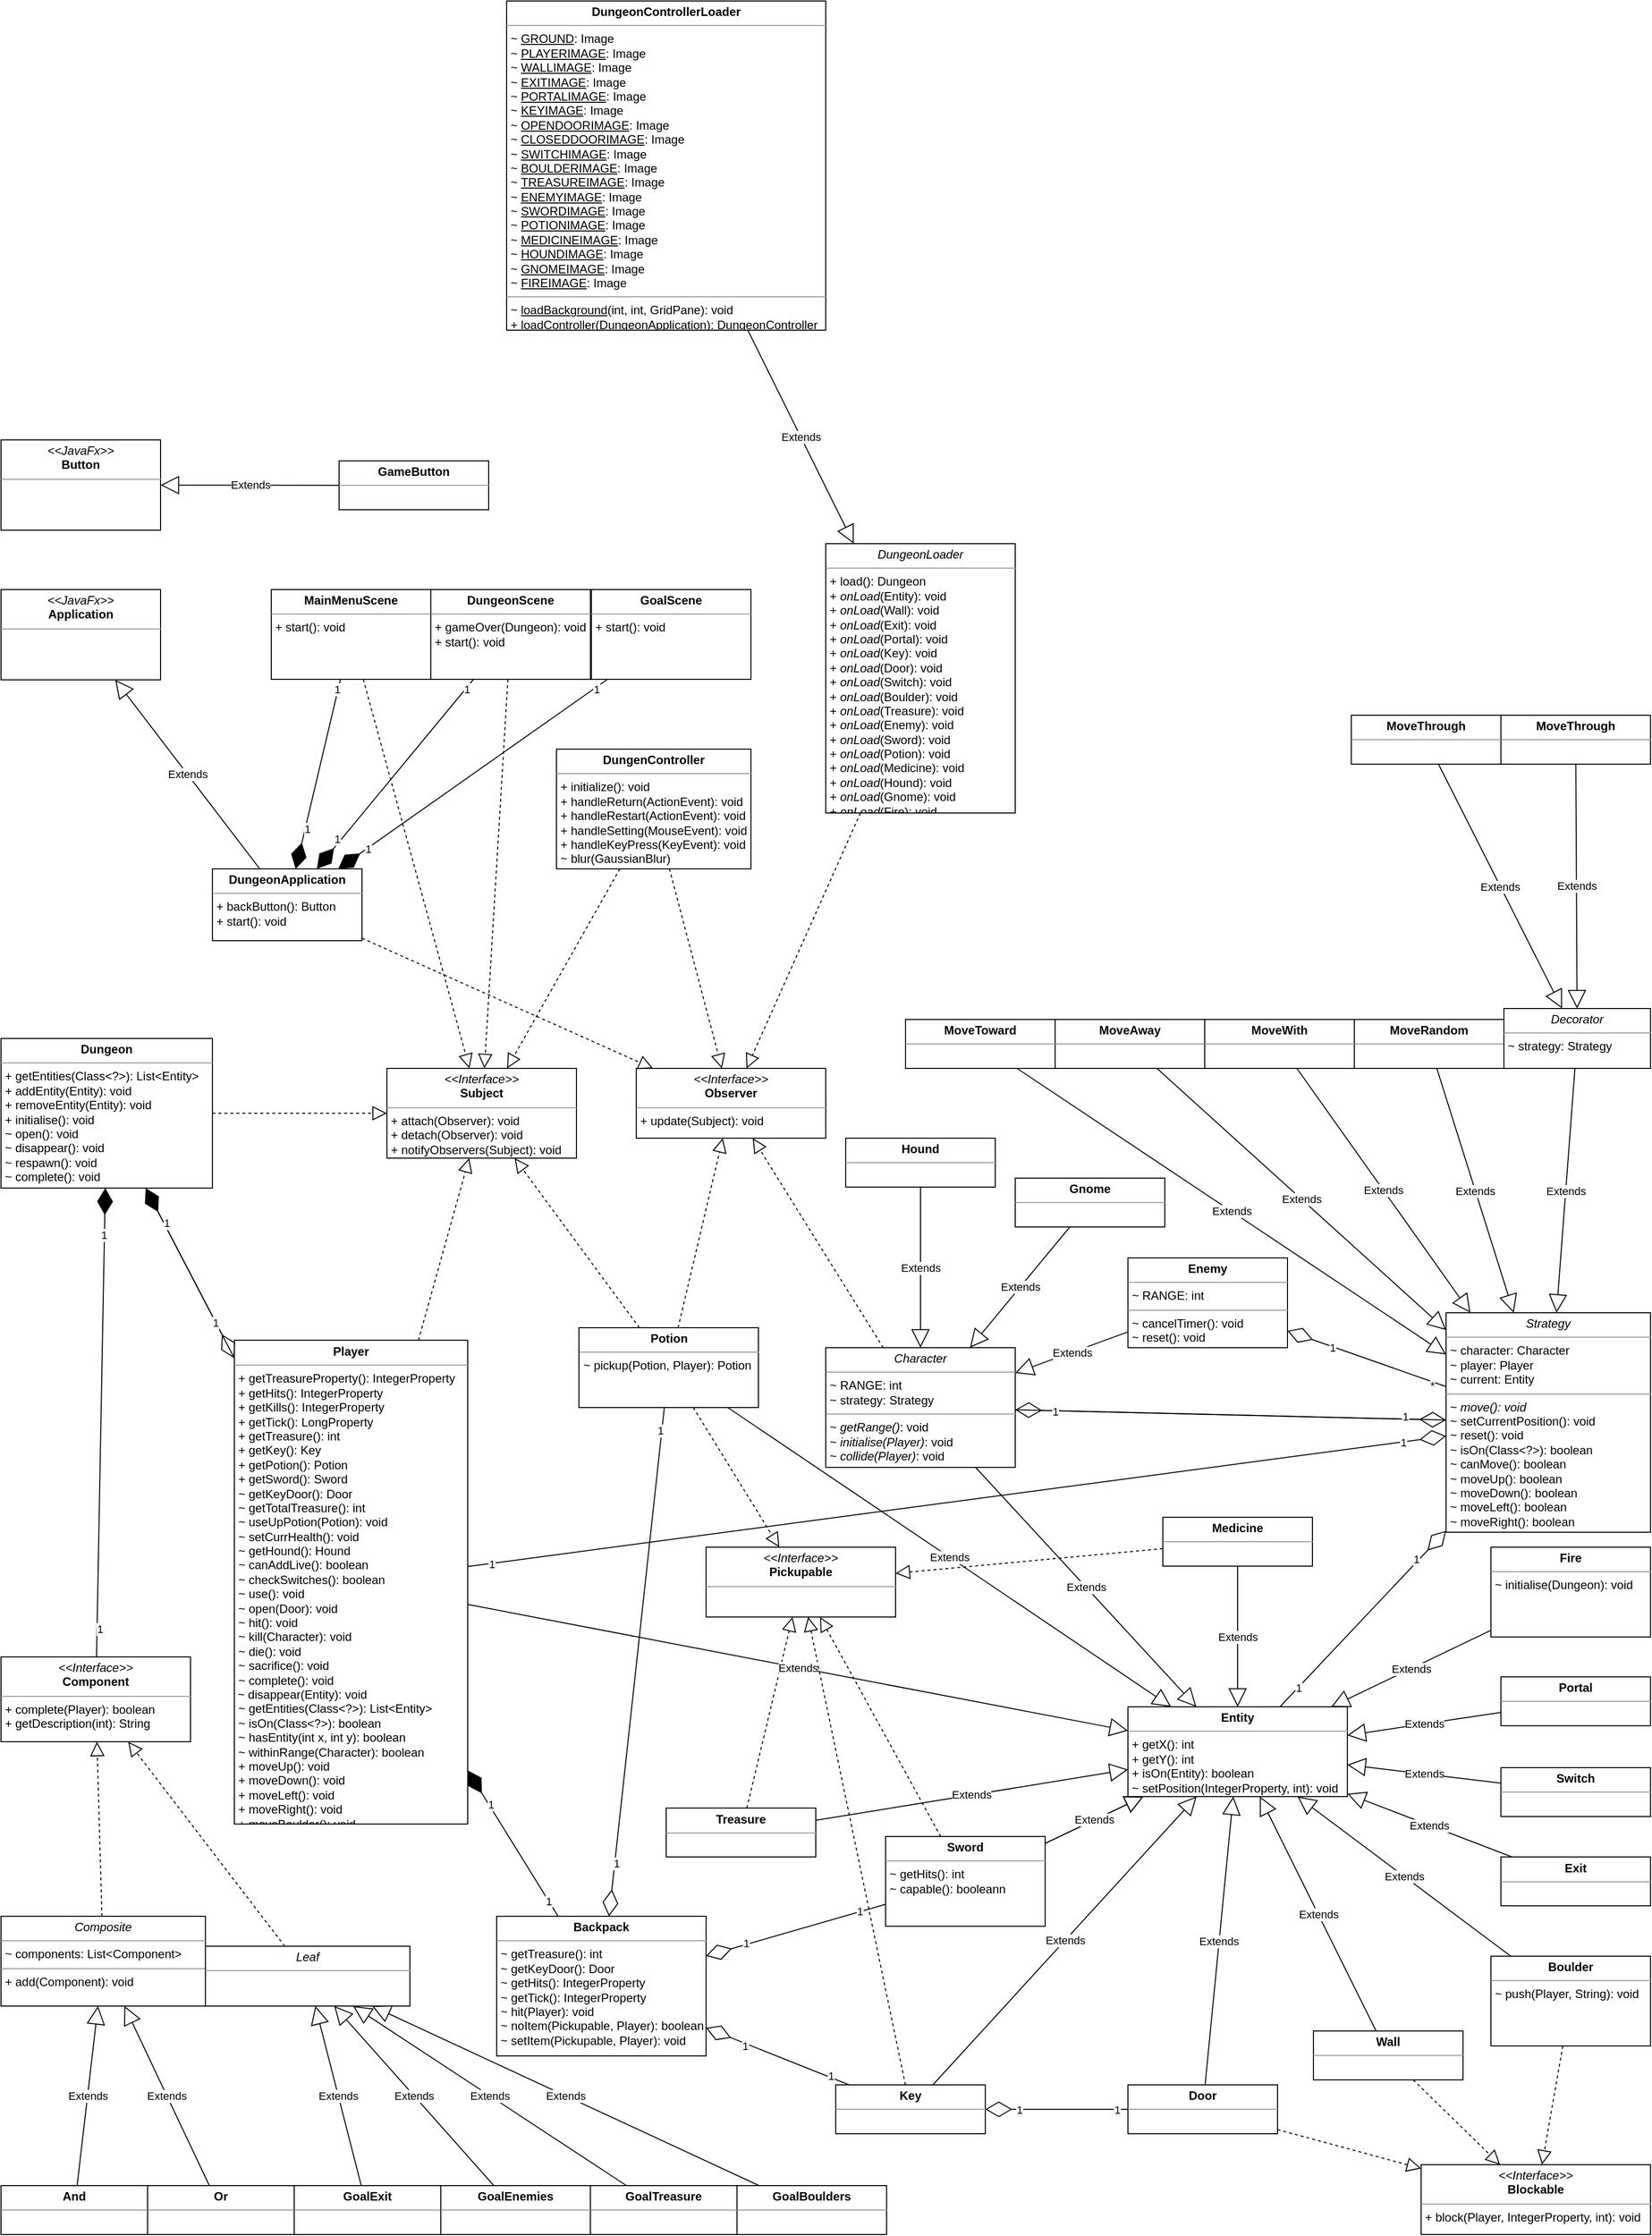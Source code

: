 <mxfile version="13.6.2" type="device"><diagram id="dGBNB9pzBKschyG0JTNg" name="Page-1"><mxGraphModel dx="3530" dy="3060" grid="1" gridSize="10" guides="1" tooltips="1" connect="1" arrows="1" fold="1" page="1" pageScale="1" pageWidth="827" pageHeight="1169" math="0" shadow="0"><root><mxCell id="0"/><mxCell id="1" parent="0"/><mxCell id="4qZmEuOJbKXyAYXRWjzW-1" value="&lt;p style=&quot;margin: 0px ; margin-top: 4px ; text-align: center&quot;&gt;&lt;b&gt;Player&lt;/b&gt;&lt;/p&gt;&lt;hr size=&quot;1&quot;&gt;&lt;p style=&quot;margin: 0px ; margin-left: 4px&quot;&gt;+ getTreasureProperty(): IntegerProperty&lt;/p&gt;&lt;p style=&quot;margin: 0px ; margin-left: 4px&quot;&gt;+ getHits(): IntegerProperty&lt;/p&gt;&lt;p style=&quot;margin: 0px ; margin-left: 4px&quot;&gt;+ getKills(): IntegerProperty&lt;/p&gt;&lt;p style=&quot;margin: 0px ; margin-left: 4px&quot;&gt;+ getTick(): LongProperty&lt;/p&gt;&lt;p style=&quot;margin: 0px ; margin-left: 4px&quot;&gt;+ getTreasure(): int&lt;/p&gt;&lt;p style=&quot;margin: 0px ; margin-left: 4px&quot;&gt;+ getKey(): Key&lt;/p&gt;&lt;p style=&quot;margin: 0px ; margin-left: 4px&quot;&gt;+ getPotion(): Potion&lt;/p&gt;&lt;p style=&quot;margin: 0px ; margin-left: 4px&quot;&gt;+ getSword(): Sword&lt;/p&gt;&lt;p style=&quot;margin: 0px 0px 0px 4px&quot;&gt;~ getKeyDoor(): Door&lt;br&gt;&lt;/p&gt;&lt;p style=&quot;margin: 0px 0px 0px 4px&quot;&gt;~ getTotalTreasure(): int&lt;/p&gt;&lt;p style=&quot;margin: 0px ; margin-left: 4px&quot;&gt;~ useUpPotion(Potion): void&lt;/p&gt;&lt;p style=&quot;margin: 0px 0px 0px 4px&quot;&gt;~ setCurrHealth(): void&lt;/p&gt;&lt;p style=&quot;margin: 0px 0px 0px 4px&quot;&gt;~ getHound(): Hound&lt;/p&gt;&lt;p style=&quot;margin: 0px ; margin-left: 4px&quot;&gt;~ canAddLive(): boolean&lt;/p&gt;&lt;p style=&quot;margin: 0px ; margin-left: 4px&quot;&gt;~ checkSwitches(): boolean&lt;/p&gt;&lt;p style=&quot;margin: 0px ; margin-left: 4px&quot;&gt;~ use(): void&lt;/p&gt;&lt;p style=&quot;margin: 0px ; margin-left: 4px&quot;&gt;~ open(Door): void&lt;br&gt;&lt;/p&gt;&lt;p style=&quot;margin: 0px ; margin-left: 4px&quot;&gt;~ hit(): void&lt;/p&gt;&lt;p style=&quot;margin: 0px ; margin-left: 4px&quot;&gt;~ kill(Character): void&lt;/p&gt;&lt;p style=&quot;margin: 0px ; margin-left: 4px&quot;&gt;~ die(): void&lt;br&gt;&lt;/p&gt;&lt;p style=&quot;margin: 0px ; margin-left: 4px&quot;&gt;~ sacrifice(): void&lt;/p&gt;&lt;p style=&quot;margin: 0px ; margin-left: 4px&quot;&gt;~ complete(): void&lt;/p&gt;&amp;nbsp;~ disappear(Entity): void&lt;br&gt;&lt;p style=&quot;margin: 0px ; margin-left: 4px&quot;&gt;~ getEntities(Class&amp;lt;?&amp;gt;): List&amp;lt;Entity&amp;gt;&lt;/p&gt;&lt;p style=&quot;margin: 0px 0px 0px 4px&quot;&gt;~ isOn(Class&amp;lt;?&amp;gt;): boolean&lt;/p&gt;&lt;p style=&quot;margin: 0px 0px 0px 4px&quot;&gt;~ hasEntity(int x, int y): boolean&lt;/p&gt;&lt;p style=&quot;margin: 0px 0px 0px 4px&quot;&gt;~ withinRange(Character): boolean&lt;/p&gt;&lt;p style=&quot;margin: 0px ; margin-left: 4px&quot;&gt;+ moveUp(): void&lt;/p&gt;&lt;p style=&quot;margin: 0px ; margin-left: 4px&quot;&gt;+ moveDown(): void&lt;br&gt;&lt;/p&gt;&lt;p style=&quot;margin: 0px ; margin-left: 4px&quot;&gt;+ moveLeft(): void&lt;br&gt;&lt;/p&gt;&lt;p style=&quot;margin: 0px ; margin-left: 4px&quot;&gt;+ moveRight(): void&lt;br&gt;&lt;/p&gt;&lt;p style=&quot;margin: 0px ; margin-left: 4px&quot;&gt;+ moveBoulder(): void&lt;/p&gt;" style="verticalAlign=top;align=left;overflow=fill;fontSize=12;fontFamily=Helvetica;html=1;" parent="1" vertex="1"><mxGeometry x="-593" y="272.5" width="234" height="485" as="geometry"/></mxCell><mxCell id="4qZmEuOJbKXyAYXRWjzW-6" value="&lt;p style=&quot;margin: 0px ; margin-top: 4px ; text-align: center&quot;&gt;&lt;i&gt;&amp;lt;&amp;lt;Interface&amp;gt;&amp;gt;&lt;/i&gt;&lt;br&gt;&lt;b&gt;Pickupable&lt;/b&gt;&lt;/p&gt;&lt;hr size=&quot;1&quot;&gt;&lt;p style=&quot;margin: 0px ; margin-left: 4px&quot;&gt;&lt;br&gt;&lt;/p&gt;" style="verticalAlign=top;align=left;overflow=fill;fontSize=12;fontFamily=Helvetica;html=1;" parent="1" vertex="1"><mxGeometry x="-120" y="480" width="190" height="70" as="geometry"/></mxCell><mxCell id="4qZmEuOJbKXyAYXRWjzW-15" value="&lt;p style=&quot;margin: 0px ; margin-top: 4px ; text-align: center&quot;&gt;&lt;b&gt;Entity&lt;/b&gt;&lt;/p&gt;&lt;hr size=&quot;1&quot;&gt;&lt;p style=&quot;margin: 0px 0px 0px 4px&quot;&gt;+ getX(): int&lt;/p&gt;&lt;p style=&quot;margin: 0px 0px 0px 4px&quot;&gt;+ getY(): int&lt;/p&gt;&lt;p style=&quot;margin: 0px ; margin-left: 4px&quot;&gt;+ isOn(Entity): boolean&lt;/p&gt;&lt;p style=&quot;margin: 0px ; margin-left: 4px&quot;&gt;~ setPosition(IntegerProperty, int): void&lt;br&gt;&lt;/p&gt;" style="verticalAlign=top;align=left;overflow=fill;fontSize=12;fontFamily=Helvetica;html=1;" parent="1" vertex="1"><mxGeometry x="303" y="640" width="220" height="90" as="geometry"/></mxCell><mxCell id="4qZmEuOJbKXyAYXRWjzW-17" value="&lt;p style=&quot;margin: 0px ; margin-top: 4px ; text-align: center&quot;&gt;&lt;b&gt;Wall&lt;/b&gt;&lt;/p&gt;&lt;hr size=&quot;1&quot;&gt;&lt;p style=&quot;margin: 0px ; margin-left: 4px&quot;&gt;&lt;br&gt;&lt;/p&gt;" style="verticalAlign=top;align=left;overflow=fill;fontSize=12;fontFamily=Helvetica;html=1;" parent="1" vertex="1"><mxGeometry x="489" y="965" width="150" height="49" as="geometry"/></mxCell><mxCell id="4qZmEuOJbKXyAYXRWjzW-19" value="Extends" style="endArrow=block;endSize=16;endFill=0;html=1;" parent="1" source="4qZmEuOJbKXyAYXRWjzW-17" target="4qZmEuOJbKXyAYXRWjzW-15" edge="1"><mxGeometry width="160" relative="1" as="geometry"><mxPoint x="380" y="220" as="sourcePoint"/><mxPoint x="540" y="220" as="targetPoint"/></mxGeometry></mxCell><mxCell id="4qZmEuOJbKXyAYXRWjzW-20" value="Extends" style="endArrow=block;endSize=16;endFill=0;html=1;" parent="1" source="4qZmEuOJbKXyAYXRWjzW-37" target="4qZmEuOJbKXyAYXRWjzW-15" edge="1"><mxGeometry width="160" relative="1" as="geometry"><mxPoint x="380" y="220" as="sourcePoint"/><mxPoint x="540" y="220" as="targetPoint"/></mxGeometry></mxCell><mxCell id="4qZmEuOJbKXyAYXRWjzW-22" value="" style="endArrow=diamondThin;endFill=1;endSize=24;html=1;" parent="1" source="4qZmEuOJbKXyAYXRWjzW-1" target="n2Cn0jF9fM4lmI9xNu7--48" edge="1"><mxGeometry width="160" relative="1" as="geometry"><mxPoint x="400" y="290" as="sourcePoint"/><mxPoint x="-653.48" y="230.5" as="targetPoint"/></mxGeometry></mxCell><mxCell id="4qZmEuOJbKXyAYXRWjzW-23" value="" style="endArrow=diamondThin;endFill=0;endSize=24;html=1;" parent="1" source="n2Cn0jF9fM4lmI9xNu7--48" target="4qZmEuOJbKXyAYXRWjzW-1" edge="1"><mxGeometry width="160" relative="1" as="geometry"><mxPoint x="-653.48" y="230.5" as="sourcePoint"/><mxPoint x="460" y="150" as="targetPoint"/></mxGeometry></mxCell><mxCell id="FSYjqo2lRWDhM0dCMN-0-17" value="1" style="edgeLabel;html=1;align=center;verticalAlign=middle;resizable=0;points=[];" parent="4qZmEuOJbKXyAYXRWjzW-23" vertex="1" connectable="0"><mxGeometry x="-0.733" relative="1" as="geometry"><mxPoint x="8.42" y="12.53" as="offset"/></mxGeometry></mxCell><mxCell id="FSYjqo2lRWDhM0dCMN-0-18" value="1" style="edgeLabel;html=1;align=center;verticalAlign=middle;resizable=0;points=[];" parent="4qZmEuOJbKXyAYXRWjzW-23" vertex="1" connectable="0"><mxGeometry x="0.709" relative="1" as="geometry"><mxPoint x="-6.88" y="-10.85" as="offset"/></mxGeometry></mxCell><mxCell id="4qZmEuOJbKXyAYXRWjzW-33" value="&lt;p style=&quot;margin: 0px ; margin-top: 4px ; text-align: center&quot;&gt;&lt;b&gt;Sword&lt;/b&gt;&lt;/p&gt;&lt;hr size=&quot;1&quot;&gt;&lt;p style=&quot;margin: 0px ; margin-left: 4px&quot;&gt;~ getHits(): int&lt;/p&gt;&lt;p style=&quot;margin: 0px ; margin-left: 4px&quot;&gt;~ capable(): booleann&lt;/p&gt;" style="verticalAlign=top;align=left;overflow=fill;fontSize=12;fontFamily=Helvetica;html=1;" parent="1" vertex="1"><mxGeometry x="60" y="770" width="160" height="90" as="geometry"/></mxCell><mxCell id="4qZmEuOJbKXyAYXRWjzW-39" value="" style="endArrow=block;dashed=1;endFill=0;endSize=12;html=1;" parent="1" source="CSgy47Aj_oMEI0yJfDpS-7" target="4qZmEuOJbKXyAYXRWjzW-6" edge="1"><mxGeometry width="160" relative="1" as="geometry"><mxPoint x="51.683" y="990" as="sourcePoint"/><mxPoint x="1200" y="290" as="targetPoint"/></mxGeometry></mxCell><mxCell id="4qZmEuOJbKXyAYXRWjzW-40" value="" style="endArrow=block;dashed=1;endFill=0;endSize=12;html=1;" parent="1" source="4qZmEuOJbKXyAYXRWjzW-33" target="4qZmEuOJbKXyAYXRWjzW-6" edge="1"><mxGeometry width="160" relative="1" as="geometry"><mxPoint x="1040" y="290" as="sourcePoint"/><mxPoint x="1200" y="290" as="targetPoint"/></mxGeometry></mxCell><mxCell id="4qZmEuOJbKXyAYXRWjzW-41" value="" style="endArrow=block;dashed=1;endFill=0;endSize=12;html=1;" parent="1" source="AwDrc8x2bFWSX-xNUkbg-12" target="4qZmEuOJbKXyAYXRWjzW-6" edge="1"><mxGeometry width="160" relative="1" as="geometry"><mxPoint x="-35.882" y="560" as="sourcePoint"/><mxPoint x="1200" y="290" as="targetPoint"/></mxGeometry></mxCell><mxCell id="4qZmEuOJbKXyAYXRWjzW-42" value="" style="endArrow=block;dashed=1;endFill=0;endSize=12;html=1;" parent="1" source="CSgy47Aj_oMEI0yJfDpS-2" target="4qZmEuOJbKXyAYXRWjzW-6" edge="1"><mxGeometry width="160" relative="1" as="geometry"><mxPoint x="-146.978" y="365" as="sourcePoint"/><mxPoint x="1200" y="290" as="targetPoint"/></mxGeometry></mxCell><mxCell id="4qZmEuOJbKXyAYXRWjzW-45" value="Extends" style="endArrow=block;endSize=16;endFill=0;html=1;" parent="1" source="CSgy47Aj_oMEI0yJfDpS-6" target="4qZmEuOJbKXyAYXRWjzW-15" edge="1"><mxGeometry width="160" relative="1" as="geometry"><mxPoint x="667" y="613.743" as="sourcePoint"/><mxPoint x="830" y="290" as="targetPoint"/></mxGeometry></mxCell><mxCell id="4qZmEuOJbKXyAYXRWjzW-46" value="Extends" style="endArrow=block;endSize=16;endFill=0;html=1;" parent="1" source="ypheP-Cjk7fUcem_AUxT-4" target="Q_9I1Lsqgckj_vBAmT-H-5" edge="1"><mxGeometry width="160" relative="1" as="geometry"><mxPoint x="320" y="269.918" as="sourcePoint"/><mxPoint x="830" y="290" as="targetPoint"/></mxGeometry></mxCell><mxCell id="4qZmEuOJbKXyAYXRWjzW-47" value="Extends" style="endArrow=block;endSize=16;endFill=0;html=1;" parent="1" source="FSYjqo2lRWDhM0dCMN-0-36" target="4qZmEuOJbKXyAYXRWjzW-15" edge="1"><mxGeometry width="160" relative="1" as="geometry"><mxPoint x="131.001" y="980" as="sourcePoint"/><mxPoint x="830" y="290" as="targetPoint"/></mxGeometry></mxCell><mxCell id="4qZmEuOJbKXyAYXRWjzW-49" value="Extends" style="endArrow=block;endSize=16;endFill=0;html=1;" parent="1" source="CSgy47Aj_oMEI0yJfDpS-8" target="4qZmEuOJbKXyAYXRWjzW-15" edge="1"><mxGeometry width="160" relative="1" as="geometry"><mxPoint x="375.292" y="990" as="sourcePoint"/><mxPoint x="830" y="290" as="targetPoint"/></mxGeometry></mxCell><mxCell id="4qZmEuOJbKXyAYXRWjzW-50" value="Extends" style="endArrow=block;endSize=16;endFill=0;html=1;" parent="1" source="4qZmEuOJbKXyAYXRWjzW-33" target="4qZmEuOJbKXyAYXRWjzW-15" edge="1"><mxGeometry width="160" relative="1" as="geometry"><mxPoint x="670" y="290" as="sourcePoint"/><mxPoint x="830" y="290" as="targetPoint"/></mxGeometry></mxCell><mxCell id="4qZmEuOJbKXyAYXRWjzW-51" value="Extends" style="endArrow=block;endSize=16;endFill=0;html=1;" parent="1" source="CSgy47Aj_oMEI0yJfDpS-5" target="4qZmEuOJbKXyAYXRWjzW-15" edge="1"><mxGeometry width="160" relative="1" as="geometry"><mxPoint x="667" y="705" as="sourcePoint"/><mxPoint x="830" y="290" as="targetPoint"/></mxGeometry></mxCell><mxCell id="4qZmEuOJbKXyAYXRWjzW-52" value="Extends" style="endArrow=block;endSize=16;endFill=0;html=1;" parent="1" source="4qZmEuOJbKXyAYXRWjzW-33" target="4qZmEuOJbKXyAYXRWjzW-15" edge="1"><mxGeometry width="160" relative="1" as="geometry"><mxPoint x="1090" y="480" as="sourcePoint"/><mxPoint x="1250" y="480" as="targetPoint"/></mxGeometry></mxCell><mxCell id="4qZmEuOJbKXyAYXRWjzW-53" value="Extends" style="endArrow=block;endSize=16;endFill=0;html=1;" parent="1" source="AwDrc8x2bFWSX-xNUkbg-12" target="4qZmEuOJbKXyAYXRWjzW-15" edge="1"><mxGeometry width="160" relative="1" as="geometry"><mxPoint x="120" y="614.665" as="sourcePoint"/><mxPoint x="1241" y="510" as="targetPoint"/></mxGeometry></mxCell><mxCell id="4qZmEuOJbKXyAYXRWjzW-54" value="Extends" style="endArrow=block;endSize=16;endFill=0;html=1;" parent="1" source="CSgy47Aj_oMEI0yJfDpS-7" target="4qZmEuOJbKXyAYXRWjzW-15" edge="1"><mxGeometry width="160" relative="1" as="geometry"><mxPoint x="103.446" y="990" as="sourcePoint"/><mxPoint x="1070" y="490" as="targetPoint"/></mxGeometry></mxCell><mxCell id="4qZmEuOJbKXyAYXRWjzW-55" value="Extends" style="endArrow=block;endSize=16;endFill=0;html=1;" parent="1" source="CSgy47Aj_oMEI0yJfDpS-2" target="4qZmEuOJbKXyAYXRWjzW-15" edge="1"><mxGeometry width="160" relative="1" as="geometry"><mxPoint x="-100" y="358.321" as="sourcePoint"/><mxPoint x="1170" y="490" as="targetPoint"/></mxGeometry></mxCell><mxCell id="4qZmEuOJbKXyAYXRWjzW-37" value="&lt;p style=&quot;margin: 0px ; margin-top: 4px ; text-align: center&quot;&gt;&lt;b&gt;Boulder&lt;/b&gt;&lt;/p&gt;&lt;hr size=&quot;1&quot;&gt;&lt;p style=&quot;margin: 0px ; margin-left: 4px&quot;&gt;~ push(Player, String): void&lt;/p&gt;" style="verticalAlign=top;align=left;overflow=fill;fontSize=12;fontFamily=Helvetica;html=1;" parent="1" vertex="1"><mxGeometry x="667" y="890" width="160" height="90" as="geometry"/></mxCell><mxCell id="4qZmEuOJbKXyAYXRWjzW-56" value="Extends" style="endArrow=block;endSize=16;endFill=0;html=1;" parent="1" source="4qZmEuOJbKXyAYXRWjzW-1" target="4qZmEuOJbKXyAYXRWjzW-15" edge="1"><mxGeometry width="160" relative="1" as="geometry"><mxPoint x="474.794" y="270" as="sourcePoint"/><mxPoint x="1007.912" y="840.0" as="targetPoint"/></mxGeometry></mxCell><mxCell id="4qZmEuOJbKXyAYXRWjzW-62" value="&lt;p style=&quot;margin: 0px ; margin-top: 4px ; text-align: center&quot;&gt;&lt;i&gt;&amp;lt;&amp;lt;Interface&amp;gt;&amp;gt;&lt;/i&gt;&lt;br&gt;&lt;b&gt;Observer&lt;/b&gt;&lt;/p&gt;&lt;hr size=&quot;1&quot;&gt;&lt;p style=&quot;margin: 0px ; margin-left: 4px&quot;&gt;+ update(Subject): void&lt;br&gt;&lt;/p&gt;" style="verticalAlign=top;align=left;overflow=fill;fontSize=12;fontFamily=Helvetica;html=1;" parent="1" vertex="1"><mxGeometry x="-190" width="190" height="70" as="geometry"/></mxCell><mxCell id="4qZmEuOJbKXyAYXRWjzW-63" value="&lt;p style=&quot;margin: 0px ; margin-top: 4px ; text-align: center&quot;&gt;&lt;i&gt;&amp;lt;&amp;lt;Interface&amp;gt;&amp;gt;&lt;/i&gt;&lt;br&gt;&lt;b&gt;Subject&lt;/b&gt;&lt;/p&gt;&lt;hr size=&quot;1&quot;&gt;&lt;p style=&quot;margin: 0px ; margin-left: 4px&quot;&gt;+ attach(Observer): void&lt;br&gt;&lt;/p&gt;&lt;p style=&quot;margin: 0px ; margin-left: 4px&quot;&gt;+ detach(Observer): void&lt;br&gt;&lt;/p&gt;&lt;p style=&quot;margin: 0px ; margin-left: 4px&quot;&gt;+ notifyObservers(Subject): void&lt;/p&gt;" style="verticalAlign=top;align=left;overflow=fill;fontSize=12;fontFamily=Helvetica;html=1;" parent="1" vertex="1"><mxGeometry x="-440" width="190" height="90" as="geometry"/></mxCell><mxCell id="4qZmEuOJbKXyAYXRWjzW-65" value="" style="endArrow=block;dashed=1;endFill=0;endSize=12;html=1;" parent="1" source="Q_9I1Lsqgckj_vBAmT-H-5" target="4qZmEuOJbKXyAYXRWjzW-62" edge="1"><mxGeometry width="160" relative="1" as="geometry"><mxPoint x="360.0" y="768.134" as="sourcePoint"/><mxPoint x="260" y="870" as="targetPoint"/></mxGeometry></mxCell><mxCell id="4qZmEuOJbKXyAYXRWjzW-66" value="" style="endArrow=block;dashed=1;endFill=0;endSize=12;html=1;" parent="1" source="4qZmEuOJbKXyAYXRWjzW-1" target="4qZmEuOJbKXyAYXRWjzW-63" edge="1"><mxGeometry width="160" relative="1" as="geometry"><mxPoint x="370.0" y="778.134" as="sourcePoint"/><mxPoint x="210.0" y="804.403" as="targetPoint"/></mxGeometry></mxCell><mxCell id="_rM12HRmOFVxAwP59w3v-1" value="&lt;p style=&quot;margin: 0px ; margin-top: 4px ; text-align: center&quot;&gt;&lt;i&gt;&amp;lt;&amp;lt;Interface&amp;gt;&amp;gt;&lt;/i&gt;&lt;br&gt;&lt;b&gt;Blockable&lt;/b&gt;&lt;/p&gt;&lt;hr size=&quot;1&quot;&gt;&lt;p style=&quot;margin: 0px ; margin-left: 4px&quot;&gt;+ block(Player, IntegerProperty, int): void&lt;br&gt;&lt;/p&gt;" style="verticalAlign=top;align=left;overflow=fill;fontSize=12;fontFamily=Helvetica;html=1;" parent="1" vertex="1"><mxGeometry x="597" y="1099" width="230" height="70" as="geometry"/></mxCell><mxCell id="_rM12HRmOFVxAwP59w3v-2" value="" style="endArrow=block;dashed=1;endFill=0;endSize=12;html=1;" parent="1" source="4qZmEuOJbKXyAYXRWjzW-17" target="_rM12HRmOFVxAwP59w3v-1" edge="1"><mxGeometry width="160" relative="1" as="geometry"><mxPoint x="1240" y="1010" as="sourcePoint"/><mxPoint x="1400" y="1010" as="targetPoint"/></mxGeometry></mxCell><mxCell id="_rM12HRmOFVxAwP59w3v-3" value="" style="endArrow=block;dashed=1;endFill=0;endSize=12;html=1;" parent="1" source="4qZmEuOJbKXyAYXRWjzW-37" target="_rM12HRmOFVxAwP59w3v-1" edge="1"><mxGeometry width="160" relative="1" as="geometry"><mxPoint x="1240" y="1010" as="sourcePoint"/><mxPoint x="1400" y="1010" as="targetPoint"/></mxGeometry></mxCell><mxCell id="_rM12HRmOFVxAwP59w3v-4" value="" style="endArrow=block;dashed=1;endFill=0;endSize=12;html=1;" parent="1" source="CSgy47Aj_oMEI0yJfDpS-8" target="_rM12HRmOFVxAwP59w3v-1" edge="1"><mxGeometry width="160" relative="1" as="geometry"><mxPoint x="450" y="1054.327" as="sourcePoint"/><mxPoint x="1400" y="1010" as="targetPoint"/></mxGeometry></mxCell><mxCell id="VdxL3E21UM0IVZi_95-D-2" value="" style="endArrow=diamondThin;endFill=0;endSize=24;html=1;" parent="1" source="CSgy47Aj_oMEI0yJfDpS-8" target="CSgy47Aj_oMEI0yJfDpS-7" edge="1"><mxGeometry width="160" relative="1" as="geometry"><mxPoint x="290" y="1034" as="sourcePoint"/><mxPoint x="140" y="1030" as="targetPoint"/></mxGeometry></mxCell><mxCell id="FSYjqo2lRWDhM0dCMN-0-47" value="1" style="edgeLabel;html=1;align=center;verticalAlign=middle;resizable=0;points=[];" parent="VdxL3E21UM0IVZi_95-D-2" vertex="1" connectable="0"><mxGeometry x="0.472" relative="1" as="geometry"><mxPoint x="-4.57" as="offset"/></mxGeometry></mxCell><mxCell id="FSYjqo2lRWDhM0dCMN-0-48" value="1" style="edgeLabel;html=1;align=center;verticalAlign=middle;resizable=0;points=[];" parent="VdxL3E21UM0IVZi_95-D-2" vertex="1" connectable="0"><mxGeometry x="-0.779" relative="1" as="geometry"><mxPoint x="4.29" as="offset"/></mxGeometry></mxCell><mxCell id="9vTCtSEXBDnw1rzIaKb8-1" value="&lt;p style=&quot;margin: 0px ; margin-top: 4px ; text-align: center&quot;&gt;&lt;i&gt;&amp;lt;&amp;lt;Interface&amp;gt;&amp;gt;&lt;/i&gt;&lt;br&gt;&lt;b&gt;Component&lt;/b&gt;&lt;/p&gt;&lt;hr size=&quot;1&quot;&gt;&lt;p style=&quot;margin: 0px ; margin-left: 4px&quot;&gt;+ complete(Player): boolean&lt;/p&gt;&lt;p style=&quot;margin: 0px ; margin-left: 4px&quot;&gt;+ getDescription(int): String&lt;/p&gt;" style="verticalAlign=top;align=left;overflow=fill;fontSize=12;fontFamily=Helvetica;html=1;" parent="1" vertex="1"><mxGeometry x="-827" y="590" width="190" height="85" as="geometry"/></mxCell><mxCell id="9vTCtSEXBDnw1rzIaKb8-3" value="&lt;p style=&quot;margin: 0px ; margin-top: 4px ; text-align: center&quot;&gt;&lt;b&gt;And&lt;/b&gt;&lt;/p&gt;&lt;hr size=&quot;1&quot;&gt;&lt;div style=&quot;height: 2px&quot;&gt;&lt;/div&gt;" style="verticalAlign=top;align=left;overflow=fill;fontSize=12;fontFamily=Helvetica;html=1;" parent="1" vertex="1"><mxGeometry x="-827" y="1120" width="147" height="49" as="geometry"/></mxCell><mxCell id="9vTCtSEXBDnw1rzIaKb8-4" value="" style="endArrow=block;dashed=1;endFill=0;endSize=12;html=1;" parent="1" source="9vTCtSEXBDnw1rzIaKb8-6" target="9vTCtSEXBDnw1rzIaKb8-1" edge="1"><mxGeometry width="160" relative="1" as="geometry"><mxPoint x="110" y="600" as="sourcePoint"/><mxPoint x="330" y="840" as="targetPoint"/></mxGeometry></mxCell><mxCell id="9vTCtSEXBDnw1rzIaKb8-6" value="&lt;p style=&quot;margin: 0px ; margin-top: 4px ; text-align: center&quot;&gt;&lt;i&gt;Composite&lt;/i&gt;&lt;/p&gt;&lt;hr size=&quot;1&quot;&gt;&lt;p style=&quot;margin: 0px ; margin-left: 4px&quot;&gt;~ components: List&amp;lt;Component&amp;gt;&lt;/p&gt;&lt;hr size=&quot;1&quot;&gt;&lt;p style=&quot;margin: 0px ; margin-left: 4px&quot;&gt;+ add(Component): void&lt;/p&gt;" style="verticalAlign=top;align=left;overflow=fill;fontSize=12;fontFamily=Helvetica;html=1;" parent="1" vertex="1"><mxGeometry x="-827" y="850" width="205" height="90" as="geometry"/></mxCell><mxCell id="9vTCtSEXBDnw1rzIaKb8-7" value="" style="endArrow=block;dashed=1;endFill=0;endSize=12;html=1;" parent="1" source="9vTCtSEXBDnw1rzIaKb8-12" target="9vTCtSEXBDnw1rzIaKb8-1" edge="1"><mxGeometry width="160" relative="1" as="geometry"><mxPoint x="170" y="650" as="sourcePoint"/><mxPoint x="330" y="650" as="targetPoint"/></mxGeometry></mxCell><mxCell id="9vTCtSEXBDnw1rzIaKb8-8" value="&lt;p style=&quot;margin: 0px ; margin-top: 4px ; text-align: center&quot;&gt;&lt;b&gt;Or&lt;/b&gt;&lt;/p&gt;&lt;hr size=&quot;1&quot;&gt;&lt;div style=&quot;height: 2px&quot;&gt;&lt;/div&gt;" style="verticalAlign=top;align=left;overflow=fill;fontSize=12;fontFamily=Helvetica;html=1;" parent="1" vertex="1"><mxGeometry x="-680" y="1120" width="147" height="49" as="geometry"/></mxCell><mxCell id="9vTCtSEXBDnw1rzIaKb8-10" value="Extends" style="endArrow=block;endSize=16;endFill=0;html=1;" parent="1" source="9vTCtSEXBDnw1rzIaKb8-3" target="9vTCtSEXBDnw1rzIaKb8-6" edge="1"><mxGeometry width="160" relative="1" as="geometry"><mxPoint x="-510" y="650" as="sourcePoint"/><mxPoint x="-350" y="650" as="targetPoint"/></mxGeometry></mxCell><mxCell id="9vTCtSEXBDnw1rzIaKb8-11" value="Extends" style="endArrow=block;endSize=16;endFill=0;html=1;" parent="1" source="9vTCtSEXBDnw1rzIaKb8-8" target="9vTCtSEXBDnw1rzIaKb8-6" edge="1"><mxGeometry width="160" relative="1" as="geometry"><mxPoint x="-550" y="670" as="sourcePoint"/><mxPoint x="-390" y="670" as="targetPoint"/></mxGeometry></mxCell><mxCell id="9vTCtSEXBDnw1rzIaKb8-12" value="&lt;p style=&quot;margin: 0px ; margin-top: 4px ; text-align: center&quot;&gt;&lt;i&gt;Leaf&lt;/i&gt;&lt;/p&gt;&lt;hr size=&quot;1&quot;&gt;&lt;p style=&quot;margin: 0px ; margin-left: 4px&quot;&gt;&lt;br&gt;&lt;/p&gt;" style="verticalAlign=top;align=left;overflow=fill;fontSize=12;fontFamily=Helvetica;html=1;" parent="1" vertex="1"><mxGeometry x="-622" y="880" width="205" height="60" as="geometry"/></mxCell><mxCell id="9vTCtSEXBDnw1rzIaKb8-13" value="&lt;p style=&quot;margin: 0px ; margin-top: 4px ; text-align: center&quot;&gt;&lt;b&gt;GoalExit&lt;/b&gt;&lt;/p&gt;&lt;hr size=&quot;1&quot;&gt;&lt;div style=&quot;height: 2px&quot;&gt;&lt;/div&gt;" style="verticalAlign=top;align=left;overflow=fill;fontSize=12;fontFamily=Helvetica;html=1;" parent="1" vertex="1"><mxGeometry x="-533" y="1120" width="147" height="49" as="geometry"/></mxCell><mxCell id="9vTCtSEXBDnw1rzIaKb8-14" value="&lt;p style=&quot;margin: 0px ; margin-top: 4px ; text-align: center&quot;&gt;&lt;b&gt;GoalBoulders&lt;/b&gt;&lt;/p&gt;&lt;hr size=&quot;1&quot;&gt;&lt;div style=&quot;height: 2px&quot;&gt;&lt;/div&gt;" style="verticalAlign=top;align=left;overflow=fill;fontSize=12;fontFamily=Helvetica;html=1;" parent="1" vertex="1"><mxGeometry x="-89" y="1120" width="150" height="49" as="geometry"/></mxCell><mxCell id="9vTCtSEXBDnw1rzIaKb8-16" value="&lt;p style=&quot;margin: 0px ; margin-top: 4px ; text-align: center&quot;&gt;&lt;b&gt;GoalTreasure&lt;/b&gt;&lt;br&gt;&lt;/p&gt;&lt;hr size=&quot;1&quot;&gt;&lt;div style=&quot;height: 2px&quot;&gt;&lt;/div&gt;" style="verticalAlign=top;align=left;overflow=fill;fontSize=12;fontFamily=Helvetica;html=1;" parent="1" vertex="1"><mxGeometry x="-236" y="1120" width="147" height="49" as="geometry"/></mxCell><mxCell id="9vTCtSEXBDnw1rzIaKb8-17" value="Extends" style="endArrow=block;endSize=16;endFill=0;html=1;" parent="1" source="9vTCtSEXBDnw1rzIaKb8-16" target="9vTCtSEXBDnw1rzIaKb8-12" edge="1"><mxGeometry width="160" relative="1" as="geometry"><mxPoint x="-620.244" y="970.0" as="sourcePoint"/><mxPoint x="-677.634" y="840.0" as="targetPoint"/></mxGeometry></mxCell><mxCell id="9vTCtSEXBDnw1rzIaKb8-18" value="Extends" style="endArrow=block;endSize=16;endFill=0;html=1;" parent="1" source="9vTCtSEXBDnw1rzIaKb8-14" target="9vTCtSEXBDnw1rzIaKb8-12" edge="1"><mxGeometry width="160" relative="1" as="geometry"><mxPoint x="-610.244" y="980.0" as="sourcePoint"/><mxPoint x="-667.634" y="850.0" as="targetPoint"/></mxGeometry></mxCell><mxCell id="9vTCtSEXBDnw1rzIaKb8-19" value="Extends" style="endArrow=block;endSize=16;endFill=0;html=1;" parent="1" source="9vTCtSEXBDnw1rzIaKb8-13" target="9vTCtSEXBDnw1rzIaKb8-12" edge="1"><mxGeometry width="160" relative="1" as="geometry"><mxPoint x="-600.244" y="990.0" as="sourcePoint"/><mxPoint x="-657.634" y="860.0" as="targetPoint"/></mxGeometry></mxCell><mxCell id="9vTCtSEXBDnw1rzIaKb8-20" value="Extends" style="endArrow=block;endSize=16;endFill=0;html=1;" parent="1" source="O3LaLfb6ABDBSDjuqljh-13" target="9vTCtSEXBDnw1rzIaKb8-12" edge="1"><mxGeometry width="160" relative="1" as="geometry"><mxPoint x="-512.557" y="1071" as="sourcePoint"/><mxPoint x="-647.634" y="870.0" as="targetPoint"/></mxGeometry></mxCell><mxCell id="9vTCtSEXBDnw1rzIaKb8-21" value="&lt;p style=&quot;margin: 0px ; margin-top: 4px ; text-align: center&quot;&gt;&lt;b&gt;Backpack&lt;/b&gt;&lt;/p&gt;&lt;hr size=&quot;1&quot;&gt;&lt;p style=&quot;margin: 0px ; margin-left: 4px&quot;&gt;~ getTreasure(): int&lt;/p&gt;&lt;p style=&quot;margin: 0px ; margin-left: 4px&quot;&gt;~ getKeyDoor(): Door&lt;/p&gt;&lt;p style=&quot;margin: 0px ; margin-left: 4px&quot;&gt;~ getHits(): IntegerProperty&lt;/p&gt;&lt;p style=&quot;margin: 0px ; margin-left: 4px&quot;&gt;~ getTick(): IntegerProperty&lt;/p&gt;&lt;p style=&quot;margin: 0px ; margin-left: 4px&quot;&gt;~ hit(Player): void&lt;/p&gt;&lt;p style=&quot;margin: 0px ; margin-left: 4px&quot;&gt;~ noItem(Pickupable, Player): boolean&lt;/p&gt;&lt;p style=&quot;margin: 0px ; margin-left: 4px&quot;&gt;~ setItem(Pickupable, Player): void&lt;/p&gt;" style="verticalAlign=top;align=left;overflow=fill;fontSize=12;fontFamily=Helvetica;html=1;" parent="1" vertex="1"><mxGeometry x="-330" y="850" width="210" height="140" as="geometry"/></mxCell><mxCell id="9vTCtSEXBDnw1rzIaKb8-24" value="" style="endArrow=diamondThin;endFill=1;endSize=24;html=1;" parent="1" source="9vTCtSEXBDnw1rzIaKb8-21" target="4qZmEuOJbKXyAYXRWjzW-1" edge="1"><mxGeometry width="160" relative="1" as="geometry"><mxPoint x="390" y="540" as="sourcePoint"/><mxPoint x="550" y="540" as="targetPoint"/></mxGeometry></mxCell><mxCell id="FSYjqo2lRWDhM0dCMN-0-27" value="1" style="edgeLabel;html=1;align=center;verticalAlign=middle;resizable=0;points=[];" parent="9vTCtSEXBDnw1rzIaKb8-24" vertex="1" connectable="0"><mxGeometry x="0.768" relative="1" as="geometry"><mxPoint x="12.05" y="16.94" as="offset"/></mxGeometry></mxCell><mxCell id="FSYjqo2lRWDhM0dCMN-0-28" value="1" style="edgeLabel;html=1;align=center;verticalAlign=middle;resizable=0;points=[];" parent="9vTCtSEXBDnw1rzIaKb8-24" vertex="1" connectable="0"><mxGeometry x="-0.868" y="2" relative="1" as="geometry"><mxPoint x="-1.82" y="-6.41" as="offset"/></mxGeometry></mxCell><mxCell id="9vTCtSEXBDnw1rzIaKb8-25" value="" style="endArrow=diamondThin;endFill=0;endSize=24;html=1;" parent="1" source="CSgy47Aj_oMEI0yJfDpS-7" target="9vTCtSEXBDnw1rzIaKb8-21" edge="1"><mxGeometry width="160" relative="1" as="geometry"><mxPoint x="-16.012" y="990" as="sourcePoint"/><mxPoint x="1220" y="520" as="targetPoint"/></mxGeometry></mxCell><mxCell id="FSYjqo2lRWDhM0dCMN-0-33" value="1" style="edgeLabel;html=1;align=center;verticalAlign=middle;resizable=0;points=[];" parent="9vTCtSEXBDnw1rzIaKb8-25" vertex="1" connectable="0"><mxGeometry x="0.636" relative="1" as="geometry"><mxPoint x="12.9" y="7.49" as="offset"/></mxGeometry></mxCell><mxCell id="FSYjqo2lRWDhM0dCMN-0-34" value="1" style="edgeLabel;html=1;align=center;verticalAlign=middle;resizable=0;points=[];" parent="9vTCtSEXBDnw1rzIaKb8-25" vertex="1" connectable="0"><mxGeometry x="-0.83" y="1" relative="1" as="geometry"><mxPoint x="-6.15" y="-5.41" as="offset"/></mxGeometry></mxCell><mxCell id="9vTCtSEXBDnw1rzIaKb8-29" value="" style="endArrow=diamondThin;endFill=1;endSize=24;html=1;" parent="1" source="9vTCtSEXBDnw1rzIaKb8-1" target="n2Cn0jF9fM4lmI9xNu7--48" edge="1"><mxGeometry width="160" relative="1" as="geometry"><mxPoint x="-60" y="360" as="sourcePoint"/><mxPoint x="-725.364" y="230.5" as="targetPoint"/></mxGeometry></mxCell><mxCell id="FSYjqo2lRWDhM0dCMN-0-15" value="1" style="edgeLabel;html=1;align=center;verticalAlign=middle;resizable=0;points=[];" parent="9vTCtSEXBDnw1rzIaKb8-29" vertex="1" connectable="0"><mxGeometry x="0.562" relative="1" as="geometry"><mxPoint y="-56.4" as="offset"/></mxGeometry></mxCell><mxCell id="FSYjqo2lRWDhM0dCMN-0-16" value="1" style="edgeLabel;html=1;align=center;verticalAlign=middle;resizable=0;points=[];" parent="9vTCtSEXBDnw1rzIaKb8-29" vertex="1" connectable="0"><mxGeometry x="-0.81" y="-1" relative="1" as="geometry"><mxPoint x="1" y="15.73" as="offset"/></mxGeometry></mxCell><mxCell id="FSYjqo2lRWDhM0dCMN-0-2" value="&lt;p style=&quot;margin: 0px ; margin-top: 4px ; text-align: center&quot;&gt;&lt;i&gt;Strategy&lt;/i&gt;&lt;/p&gt;&lt;hr size=&quot;1&quot;&gt;&lt;p style=&quot;margin: 0px ; margin-left: 4px&quot;&gt;~ character: Character&lt;br&gt;&lt;/p&gt;&lt;p style=&quot;margin: 0px ; margin-left: 4px&quot;&gt;~ player: Player&lt;/p&gt;&lt;p style=&quot;margin: 0px ; margin-left: 4px&quot;&gt;~ current: Entity&lt;/p&gt;&lt;hr size=&quot;1&quot;&gt;&lt;p style=&quot;margin: 0px ; margin-left: 4px&quot;&gt;~ &lt;i&gt;move(): void&lt;/i&gt;&lt;/p&gt;&lt;p style=&quot;margin: 0px ; margin-left: 4px&quot;&gt;~ setCurrentPosition(): void&lt;/p&gt;&lt;p style=&quot;margin: 0px ; margin-left: 4px&quot;&gt;~ reset(): void&lt;/p&gt;&lt;p style=&quot;margin: 0px ; margin-left: 4px&quot;&gt;~ isOn(Class&amp;lt;?&amp;gt;): boolean&lt;/p&gt;&lt;p style=&quot;margin: 0px ; margin-left: 4px&quot;&gt;~ canMove(): boolean&lt;/p&gt;&lt;p style=&quot;margin: 0px ; margin-left: 4px&quot;&gt;~ moveUp(): boolean&lt;/p&gt;&lt;p style=&quot;margin: 0px ; margin-left: 4px&quot;&gt;~ moveDown(): boolean&lt;br&gt;&lt;/p&gt;&lt;p style=&quot;margin: 0px ; margin-left: 4px&quot;&gt;~ moveLeft(): boolean&lt;br&gt;&lt;/p&gt;&lt;p style=&quot;margin: 0px ; margin-left: 4px&quot;&gt;~ moveRight(): boolean&lt;/p&gt;" style="verticalAlign=top;align=left;overflow=fill;fontSize=12;fontFamily=Helvetica;html=1;" parent="1" vertex="1"><mxGeometry x="622" y="245" width="205" height="220" as="geometry"/></mxCell><mxCell id="FSYjqo2lRWDhM0dCMN-0-5" value="Extends" style="endArrow=block;endSize=16;endFill=0;html=1;" parent="1" source="F8J9OrPZWGQxqJYtTh2F-14" target="FSYjqo2lRWDhM0dCMN-0-2" edge="1"><mxGeometry width="160" relative="1" as="geometry"><mxPoint x="671.524" y="237.5" as="sourcePoint"/><mxPoint x="350" y="390" as="targetPoint"/></mxGeometry></mxCell><mxCell id="FSYjqo2lRWDhM0dCMN-0-6" value="Extends" style="endArrow=block;endSize=16;endFill=0;html=1;" parent="1" source="F8J9OrPZWGQxqJYtTh2F-13" target="FSYjqo2lRWDhM0dCMN-0-2" edge="1"><mxGeometry width="160" relative="1" as="geometry"><mxPoint x="671.524" y="77.5" as="sourcePoint"/><mxPoint x="350" y="390" as="targetPoint"/></mxGeometry></mxCell><mxCell id="FSYjqo2lRWDhM0dCMN-0-29" value="" style="endArrow=block;dashed=1;endFill=0;endSize=12;html=1;" parent="1" source="CSgy47Aj_oMEI0yJfDpS-2" target="4qZmEuOJbKXyAYXRWjzW-63" edge="1"><mxGeometry width="160" relative="1" as="geometry"><mxPoint x="-231.436" y="230" as="sourcePoint"/><mxPoint x="210" y="330" as="targetPoint"/></mxGeometry></mxCell><mxCell id="FSYjqo2lRWDhM0dCMN-0-36" value="&lt;p style=&quot;margin: 0px ; margin-top: 4px ; text-align: center&quot;&gt;&lt;b&gt;Exit&lt;/b&gt;&lt;/p&gt;&lt;hr size=&quot;1&quot;&gt;&lt;p style=&quot;margin: 0px ; margin-left: 4px&quot;&gt;&lt;br&gt;&lt;/p&gt;" style="verticalAlign=top;align=left;overflow=fill;fontSize=12;fontFamily=Helvetica;html=1;" parent="1" vertex="1"><mxGeometry x="677" y="790.5" width="150" height="49" as="geometry"/></mxCell><mxCell id="FSYjqo2lRWDhM0dCMN-0-38" value="" style="endArrow=diamondThin;endFill=0;endSize=24;html=1;" parent="1" source="CSgy47Aj_oMEI0yJfDpS-2" target="9vTCtSEXBDnw1rzIaKb8-21" edge="1"><mxGeometry width="160" relative="1" as="geometry"><mxPoint x="-196.49" y="365" as="sourcePoint"/><mxPoint x="-30" y="600" as="targetPoint"/></mxGeometry></mxCell><mxCell id="FSYjqo2lRWDhM0dCMN-0-39" value="1" style="edgeLabel;html=1;align=center;verticalAlign=middle;resizable=0;points=[];" parent="FSYjqo2lRWDhM0dCMN-0-38" vertex="1" connectable="0"><mxGeometry x="-0.906" y="-2" relative="1" as="geometry"><mxPoint y="-1.1" as="offset"/></mxGeometry></mxCell><mxCell id="FSYjqo2lRWDhM0dCMN-0-40" value="1" style="edgeLabel;html=1;align=center;verticalAlign=middle;resizable=0;points=[];" parent="FSYjqo2lRWDhM0dCMN-0-38" vertex="1" connectable="0"><mxGeometry x="0.79" y="-2" relative="1" as="geometry"><mxPoint x="3.46" y="1.01" as="offset"/></mxGeometry></mxCell><mxCell id="FSYjqo2lRWDhM0dCMN-0-41" value="" style="endArrow=diamondThin;endFill=0;endSize=24;html=1;" parent="1" source="4qZmEuOJbKXyAYXRWjzW-33" target="9vTCtSEXBDnw1rzIaKb8-21" edge="1"><mxGeometry width="160" relative="1" as="geometry"><mxPoint x="-90" y="830" as="sourcePoint"/><mxPoint x="-30" y="930" as="targetPoint"/></mxGeometry></mxCell><mxCell id="FSYjqo2lRWDhM0dCMN-0-42" value="1" style="edgeLabel;html=1;align=center;verticalAlign=middle;resizable=0;points=[];" parent="FSYjqo2lRWDhM0dCMN-0-41" vertex="1" connectable="0"><mxGeometry x="0.499" relative="1" as="geometry"><mxPoint x="-5.32" y="-0.48" as="offset"/></mxGeometry></mxCell><mxCell id="FSYjqo2lRWDhM0dCMN-0-43" value="1" style="edgeLabel;html=1;align=center;verticalAlign=middle;resizable=0;points=[];" parent="FSYjqo2lRWDhM0dCMN-0-41" vertex="1" connectable="0"><mxGeometry x="-0.673" y="-2" relative="1" as="geometry"><mxPoint x="3.6" as="offset"/></mxGeometry></mxCell><mxCell id="FSYjqo2lRWDhM0dCMN-0-49" value="" style="endArrow=diamondThin;endFill=0;endSize=24;html=1;" parent="1" source="FSYjqo2lRWDhM0dCMN-0-2" target="ypheP-Cjk7fUcem_AUxT-4" edge="1"><mxGeometry width="160" relative="1" as="geometry"><mxPoint x="-190" y="400" as="sourcePoint"/><mxPoint x="480" y="272.119" as="targetPoint"/></mxGeometry></mxCell><mxCell id="F8J9OrPZWGQxqJYtTh2F-6" value="1" style="edgeLabel;html=1;align=center;verticalAlign=middle;resizable=0;points=[];" parent="FSYjqo2lRWDhM0dCMN-0-49" vertex="1" connectable="0"><mxGeometry x="0.484" y="-1" relative="1" as="geometry"><mxPoint x="3.21" y="2.77" as="offset"/></mxGeometry></mxCell><mxCell id="F8J9OrPZWGQxqJYtTh2F-7" value="*" style="edgeLabel;html=1;align=center;verticalAlign=middle;resizable=0;points=[];" parent="FSYjqo2lRWDhM0dCMN-0-49" vertex="1" connectable="0"><mxGeometry x="-0.747" relative="1" as="geometry"><mxPoint x="6.04" y="5.86" as="offset"/></mxGeometry></mxCell><mxCell id="AwDrc8x2bFWSX-xNUkbg-4" value="" style="endArrow=diamondThin;endFill=0;endSize=24;html=1;" parent="1" source="4qZmEuOJbKXyAYXRWjzW-1" target="FSYjqo2lRWDhM0dCMN-0-2" edge="1"><mxGeometry width="160" relative="1" as="geometry"><mxPoint x="-220" y="380" as="sourcePoint"/><mxPoint x="-60" y="380" as="targetPoint"/></mxGeometry></mxCell><mxCell id="AwDrc8x2bFWSX-xNUkbg-6" value="1" style="edgeLabel;html=1;align=center;verticalAlign=middle;resizable=0;points=[];" parent="AwDrc8x2bFWSX-xNUkbg-4" vertex="1" connectable="0"><mxGeometry x="-0.952" y="-1" relative="1" as="geometry"><mxPoint as="offset"/></mxGeometry></mxCell><mxCell id="AwDrc8x2bFWSX-xNUkbg-7" value="1" style="edgeLabel;html=1;align=center;verticalAlign=middle;resizable=0;points=[];" parent="AwDrc8x2bFWSX-xNUkbg-4" vertex="1" connectable="0"><mxGeometry x="0.876" y="2" relative="1" as="geometry"><mxPoint x="17.59" as="offset"/></mxGeometry></mxCell><mxCell id="AwDrc8x2bFWSX-xNUkbg-12" value="&lt;p style=&quot;margin: 0px ; margin-top: 4px ; text-align: center&quot;&gt;&lt;b&gt;Treasure&lt;/b&gt;&lt;/p&gt;&lt;hr size=&quot;1&quot;&gt;&lt;p style=&quot;margin: 0px ; margin-left: 4px&quot;&gt;&lt;br&gt;&lt;/p&gt;" style="verticalAlign=top;align=left;overflow=fill;fontSize=12;fontFamily=Helvetica;html=1;" parent="1" vertex="1"><mxGeometry x="-160" y="741.5" width="150" height="49" as="geometry"/></mxCell><mxCell id="F8J9OrPZWGQxqJYtTh2F-1" value="&lt;p style=&quot;margin: 0px ; margin-top: 4px ; text-align: center&quot;&gt;&lt;b&gt;Medicine&lt;/b&gt;&lt;/p&gt;&lt;hr size=&quot;1&quot;&gt;&lt;p style=&quot;margin: 0px ; margin-left: 4px&quot;&gt;&lt;br&gt;&lt;/p&gt;" style="verticalAlign=top;align=left;overflow=fill;fontSize=12;fontFamily=Helvetica;html=1;" parent="1" vertex="1"><mxGeometry x="338" y="450" width="150" height="49" as="geometry"/></mxCell><mxCell id="F8J9OrPZWGQxqJYtTh2F-3" value="Extends" style="endArrow=block;endSize=16;endFill=0;html=1;" parent="1" source="F8J9OrPZWGQxqJYtTh2F-1" target="4qZmEuOJbKXyAYXRWjzW-15" edge="1"><mxGeometry width="160" relative="1" as="geometry"><mxPoint x="400" y="760" as="sourcePoint"/><mxPoint x="560" y="760" as="targetPoint"/></mxGeometry></mxCell><mxCell id="F8J9OrPZWGQxqJYtTh2F-5" value="Extends" style="endArrow=block;endSize=16;endFill=0;html=1;" parent="1" source="CSgy47Aj_oMEI0yJfDpS-13" target="Q_9I1Lsqgckj_vBAmT-H-5" edge="1"><mxGeometry width="160" relative="1" as="geometry"><mxPoint x="81.452" y="60" as="sourcePoint"/><mxPoint x="350" y="420" as="targetPoint"/></mxGeometry></mxCell><mxCell id="F8J9OrPZWGQxqJYtTh2F-12" value="&lt;p style=&quot;margin: 0px ; margin-top: 4px ; text-align: center&quot;&gt;&lt;b&gt;MoveAway&lt;/b&gt;&lt;/p&gt;&lt;hr size=&quot;1&quot;&gt;&lt;p style=&quot;margin: 0px ; margin-left: 4px&quot;&gt;&lt;br&gt;&lt;/p&gt;" style="verticalAlign=top;align=left;overflow=fill;fontSize=12;fontFamily=Helvetica;html=1;" parent="1" vertex="1"><mxGeometry x="230" y="-49" width="150" height="49" as="geometry"/></mxCell><mxCell id="F8J9OrPZWGQxqJYtTh2F-13" value="&lt;p style=&quot;margin: 0px ; margin-top: 4px ; text-align: center&quot;&gt;&lt;b&gt;MoveToward&lt;/b&gt;&lt;/p&gt;&lt;hr size=&quot;1&quot;&gt;&lt;p style=&quot;margin: 0px ; margin-left: 4px&quot;&gt;&lt;br&gt;&lt;/p&gt;" style="verticalAlign=top;align=left;overflow=fill;fontSize=12;fontFamily=Helvetica;html=1;" parent="1" vertex="1"><mxGeometry x="80" y="-49" width="150" height="49" as="geometry"/></mxCell><mxCell id="F8J9OrPZWGQxqJYtTh2F-14" value="&lt;p style=&quot;margin: 0px ; margin-top: 4px ; text-align: center&quot;&gt;&lt;b&gt;MoveRandom&lt;/b&gt;&lt;/p&gt;&lt;hr size=&quot;1&quot;&gt;&lt;p style=&quot;margin: 0px ; margin-left: 4px&quot;&gt;&lt;br&gt;&lt;/p&gt;" style="verticalAlign=top;align=left;overflow=fill;fontSize=12;fontFamily=Helvetica;html=1;" parent="1" vertex="1"><mxGeometry x="530" y="-49" width="150" height="49" as="geometry"/></mxCell><mxCell id="F8J9OrPZWGQxqJYtTh2F-15" value="Extends" style="endArrow=block;endSize=16;endFill=0;html=1;" parent="1" source="F8J9OrPZWGQxqJYtTh2F-12" target="FSYjqo2lRWDhM0dCMN-0-2" edge="1"><mxGeometry width="160" relative="1" as="geometry"><mxPoint x="681.524" y="247.5" as="sourcePoint"/><mxPoint x="542.5" y="201.451" as="targetPoint"/></mxGeometry></mxCell><mxCell id="Q_9I1Lsqgckj_vBAmT-H-5" value="&lt;p style=&quot;margin: 0px ; margin-top: 4px ; text-align: center&quot;&gt;&lt;i&gt;Character&lt;/i&gt;&lt;/p&gt;&lt;hr size=&quot;1&quot;&gt;&lt;p style=&quot;margin: 0px ; margin-left: 4px&quot;&gt;~ RANGE: int&lt;/p&gt;&lt;p style=&quot;margin: 0px ; margin-left: 4px&quot;&gt;~ strategy: Strategy&lt;/p&gt;&lt;hr size=&quot;1&quot;&gt;&lt;p style=&quot;margin: 0px ; margin-left: 4px&quot;&gt;~ &lt;i&gt;getRange()&lt;/i&gt;: void&lt;/p&gt;&lt;p style=&quot;margin: 0px ; margin-left: 4px&quot;&gt;~ &lt;i&gt;initialise(Player)&lt;/i&gt;: void&lt;/p&gt;&lt;p style=&quot;margin: 0px ; margin-left: 4px&quot;&gt;~ &lt;i&gt;collide(Player)&lt;/i&gt;: void&lt;/p&gt;" style="verticalAlign=top;align=left;overflow=fill;fontSize=12;fontFamily=Helvetica;html=1;" parent="1" vertex="1"><mxGeometry y="280" width="190" height="120" as="geometry"/></mxCell><mxCell id="Q_9I1Lsqgckj_vBAmT-H-6" value="Extends" style="endArrow=block;endSize=16;endFill=0;html=1;" parent="1" source="CSgy47Aj_oMEI0yJfDpS-14" target="Q_9I1Lsqgckj_vBAmT-H-5" edge="1"><mxGeometry width="160" relative="1" as="geometry"><mxPoint x="70" y="268.571" as="sourcePoint"/><mxPoint x="145.938" y="390.0" as="targetPoint"/></mxGeometry></mxCell><mxCell id="Q_9I1Lsqgckj_vBAmT-H-9" value="Extends" style="endArrow=block;endSize=16;endFill=0;html=1;" parent="1" source="Q_9I1Lsqgckj_vBAmT-H-5" target="4qZmEuOJbKXyAYXRWjzW-15" edge="1"><mxGeometry width="160" relative="1" as="geometry"><mxPoint x="156.087" y="170" as="sourcePoint"/><mxPoint x="227.826" y="390" as="targetPoint"/></mxGeometry></mxCell><mxCell id="Q_9I1Lsqgckj_vBAmT-H-10" value="&lt;p style=&quot;margin: 0px ; margin-top: 4px ; text-align: center&quot;&gt;&lt;b&gt;MoveWith&lt;/b&gt;&lt;/p&gt;&lt;hr size=&quot;1&quot;&gt;&lt;p style=&quot;margin: 0px ; margin-left: 4px&quot;&gt;&lt;br&gt;&lt;/p&gt;" style="verticalAlign=top;align=left;overflow=fill;fontSize=12;fontFamily=Helvetica;html=1;" parent="1" vertex="1"><mxGeometry x="380" y="-49" width="150" height="49" as="geometry"/></mxCell><mxCell id="Q_9I1Lsqgckj_vBAmT-H-11" value="Extends" style="endArrow=block;endSize=16;endFill=0;html=1;" parent="1" source="Q_9I1Lsqgckj_vBAmT-H-10" target="FSYjqo2lRWDhM0dCMN-0-2" edge="1"><mxGeometry width="160" relative="1" as="geometry"><mxPoint x="687" y="167.5" as="sourcePoint"/><mxPoint x="542.5" y="167.5" as="targetPoint"/></mxGeometry></mxCell><mxCell id="Q_9I1Lsqgckj_vBAmT-H-12" value="" style="endArrow=diamondThin;endFill=0;endSize=24;html=1;" parent="1" source="Q_9I1Lsqgckj_vBAmT-H-5" target="FSYjqo2lRWDhM0dCMN-0-2" edge="1"><mxGeometry width="160" relative="1" as="geometry"><mxPoint x="230" y="290" as="sourcePoint"/><mxPoint x="290" y="158" as="targetPoint"/></mxGeometry></mxCell><mxCell id="Q_9I1Lsqgckj_vBAmT-H-15" value="" style="endArrow=diamondThin;endFill=0;endSize=24;html=1;" parent="1" source="FSYjqo2lRWDhM0dCMN-0-2" target="Q_9I1Lsqgckj_vBAmT-H-5" edge="1"><mxGeometry width="160" relative="1" as="geometry"><mxPoint x="100" y="263" as="sourcePoint"/><mxPoint x="337.5" y="192.855" as="targetPoint"/></mxGeometry></mxCell><mxCell id="Q_9I1Lsqgckj_vBAmT-H-16" value="1" style="edgeLabel;html=1;align=center;verticalAlign=middle;resizable=0;points=[];" parent="Q_9I1Lsqgckj_vBAmT-H-15" vertex="1" connectable="0"><mxGeometry x="0.729" relative="1" as="geometry"><mxPoint x="-18.67" as="offset"/></mxGeometry></mxCell><mxCell id="Q_9I1Lsqgckj_vBAmT-H-17" value="1" style="edgeLabel;html=1;align=center;verticalAlign=middle;resizable=0;points=[];" parent="Q_9I1Lsqgckj_vBAmT-H-15" vertex="1" connectable="0"><mxGeometry x="-0.719" y="1" relative="1" as="geometry"><mxPoint x="18.79" y="-3.43" as="offset"/></mxGeometry></mxCell><mxCell id="O3LaLfb6ABDBSDjuqljh-5" value="&lt;p style=&quot;margin: 0px ; margin-top: 4px ; text-align: center&quot;&gt;&lt;i&gt;Decorator&lt;/i&gt;&lt;/p&gt;&lt;hr size=&quot;1&quot;&gt;&lt;p style=&quot;margin: 0px ; margin-left: 4px&quot;&gt;~ strategy: Strategy&lt;/p&gt;" style="verticalAlign=top;align=left;overflow=fill;fontSize=12;fontFamily=Helvetica;html=1;" parent="1" vertex="1"><mxGeometry x="680" y="-60" width="147" height="60" as="geometry"/></mxCell><mxCell id="O3LaLfb6ABDBSDjuqljh-6" value="Extends" style="endArrow=block;endSize=16;endFill=0;html=1;" parent="1" source="O3LaLfb6ABDBSDjuqljh-5" target="FSYjqo2lRWDhM0dCMN-0-2" edge="1"><mxGeometry width="160" relative="1" as="geometry"><mxPoint x="240" y="240" as="sourcePoint"/><mxPoint x="400" y="240" as="targetPoint"/></mxGeometry></mxCell><mxCell id="O3LaLfb6ABDBSDjuqljh-8" value="Extends" style="endArrow=block;endSize=16;endFill=0;html=1;" parent="1" source="CSgy47Aj_oMEI0yJfDpS-21" target="O3LaLfb6ABDBSDjuqljh-5" edge="1"><mxGeometry width="160" relative="1" as="geometry"><mxPoint x="748.02" y="-240" as="sourcePoint"/><mxPoint x="542.5" y="173.583" as="targetPoint"/></mxGeometry></mxCell><mxCell id="O3LaLfb6ABDBSDjuqljh-13" value="&lt;p style=&quot;margin: 0px ; margin-top: 4px ; text-align: center&quot;&gt;&lt;b&gt;GoalEnemies&lt;/b&gt;&lt;/p&gt;&lt;hr size=&quot;1&quot;&gt;&lt;div style=&quot;height: 2px&quot;&gt;&lt;/div&gt;" style="verticalAlign=top;align=left;overflow=fill;fontSize=12;fontFamily=Helvetica;html=1;" parent="1" vertex="1"><mxGeometry x="-386" y="1120" width="150" height="49" as="geometry"/></mxCell><mxCell id="R8RpQjkKCDqVLhOXKSf3-1" value="" style="endArrow=block;dashed=1;endFill=0;endSize=12;html=1;" parent="1" source="F8J9OrPZWGQxqJYtTh2F-1" target="4qZmEuOJbKXyAYXRWjzW-6" edge="1"><mxGeometry width="160" relative="1" as="geometry"><mxPoint x="79.125" y="770.0" as="sourcePoint"/><mxPoint x="-120.708" y="550.0" as="targetPoint"/></mxGeometry></mxCell><mxCell id="lM82YaaYzrnVMya6PTS8-1" value="&lt;p style=&quot;margin: 0px ; margin-top: 4px ; text-align: center&quot;&gt;&lt;b&gt;DungeonApplication&lt;/b&gt;&lt;/p&gt;&lt;hr size=&quot;1&quot;&gt;&lt;p style=&quot;margin: 0px ; margin-left: 4px&quot;&gt;+ backButton(): Button&lt;/p&gt;&lt;p style=&quot;margin: 0px ; margin-left: 4px&quot;&gt;+ start(): void&lt;/p&gt;" style="verticalAlign=top;align=left;overflow=fill;fontSize=12;fontFamily=Helvetica;html=1;" parent="1" vertex="1"><mxGeometry x="-615" y="-200" width="150" height="72" as="geometry"/></mxCell><mxCell id="lM82YaaYzrnVMya6PTS8-2" value="" style="endArrow=block;dashed=1;endFill=0;endSize=12;html=1;" parent="1" source="lM82YaaYzrnVMya6PTS8-1" target="4qZmEuOJbKXyAYXRWjzW-62" edge="1"><mxGeometry width="160" relative="1" as="geometry"><mxPoint x="-360" y="183.289" as="sourcePoint"/><mxPoint x="-486.6" y="100" as="targetPoint"/></mxGeometry></mxCell><mxCell id="lM82YaaYzrnVMya6PTS8-6" value="" style="endArrow=block;dashed=1;endFill=0;endSize=12;html=1;" parent="1" source="n2Cn0jF9fM4lmI9xNu7--13" target="4qZmEuOJbKXyAYXRWjzW-63" edge="1"><mxGeometry width="160" relative="1" as="geometry"><mxPoint x="-612.079" y="-160" as="sourcePoint"/><mxPoint x="-407.184" y="10" as="targetPoint"/></mxGeometry></mxCell><mxCell id="n2Cn0jF9fM4lmI9xNu7--3" value="" style="endArrow=block;dashed=1;endFill=0;endSize=12;html=1;" parent="1" source="n2Cn0jF9fM4lmI9xNu7--14" target="4qZmEuOJbKXyAYXRWjzW-63" edge="1"><mxGeometry width="160" relative="1" as="geometry"><mxPoint x="-722.904" y="-300" as="sourcePoint"/><mxPoint x="-450" y="-70" as="targetPoint"/></mxGeometry></mxCell><mxCell id="n2Cn0jF9fM4lmI9xNu7--6" value="&lt;p style=&quot;margin: 0px ; margin-top: 4px ; text-align: center&quot;&gt;&lt;b&gt;GoalScene&lt;/b&gt;&lt;/p&gt;&lt;hr size=&quot;1&quot;&gt;&lt;p style=&quot;margin: 0px ; margin-left: 4px&quot;&gt;+ start(): void&lt;/p&gt;" style="verticalAlign=top;align=left;overflow=fill;fontSize=12;fontFamily=Helvetica;html=1;" parent="1" vertex="1"><mxGeometry x="-235" y="-480" width="160" height="90" as="geometry"/></mxCell><mxCell id="n2Cn0jF9fM4lmI9xNu7--7" value="&lt;p style=&quot;margin: 0px ; margin-top: 4px ; text-align: center&quot;&gt;&lt;b&gt;DungeonControllerLoader&lt;/b&gt;&lt;/p&gt;&lt;hr size=&quot;1&quot;&gt;&lt;p style=&quot;margin: 0px ; margin-left: 4px&quot;&gt;~ &lt;u&gt;GROUND&lt;/u&gt;: Image&lt;/p&gt;&lt;p style=&quot;margin: 0px ; margin-left: 4px&quot;&gt;~&amp;nbsp;&lt;u&gt;PLAYERIMAGE&lt;/u&gt;: Image&lt;br&gt;&lt;/p&gt;&lt;p style=&quot;margin: 0px ; margin-left: 4px&quot;&gt;~&amp;nbsp;&lt;u&gt;WALLIMAGE&lt;/u&gt;: Image&lt;br&gt;&lt;/p&gt;&lt;p style=&quot;margin: 0px ; margin-left: 4px&quot;&gt;~&amp;nbsp;&lt;u&gt;EXITIMAGE&lt;/u&gt;: Image&lt;br&gt;&lt;/p&gt;&lt;p style=&quot;margin: 0px ; margin-left: 4px&quot;&gt;~&amp;nbsp;&lt;u&gt;PORTALIMAGE&lt;/u&gt;: Image&lt;br&gt;&lt;/p&gt;&lt;p style=&quot;margin: 0px ; margin-left: 4px&quot;&gt;~&amp;nbsp;&lt;u&gt;KEYIMAGE&lt;/u&gt;: Image&lt;br&gt;&lt;/p&gt;&lt;p style=&quot;margin: 0px ; margin-left: 4px&quot;&gt;~&amp;nbsp;&lt;u&gt;OPENDOORIMAGE&lt;/u&gt;: Image&lt;br&gt;&lt;/p&gt;&lt;p style=&quot;margin: 0px ; margin-left: 4px&quot;&gt;~&amp;nbsp;&lt;u&gt;CLOSEDDOORIMAGE&lt;/u&gt;: Image&lt;br&gt;&lt;/p&gt;&lt;p style=&quot;margin: 0px ; margin-left: 4px&quot;&gt;~&amp;nbsp;&lt;u&gt;SWITCHIMAGE&lt;/u&gt;: Image&lt;br&gt;&lt;/p&gt;&lt;p style=&quot;margin: 0px ; margin-left: 4px&quot;&gt;~&amp;nbsp;&lt;u&gt;BOULDERIMAGE&lt;/u&gt;: Image&lt;br&gt;&lt;/p&gt;&lt;p style=&quot;margin: 0px ; margin-left: 4px&quot;&gt;~&amp;nbsp;&lt;u&gt;TREASUREIMAGE&lt;/u&gt;: Image&lt;br&gt;&lt;/p&gt;&lt;p style=&quot;margin: 0px ; margin-left: 4px&quot;&gt;~&amp;nbsp;&lt;u&gt;ENEMYIMAGE&lt;/u&gt;: Image&lt;br&gt;&lt;/p&gt;&lt;p style=&quot;margin: 0px ; margin-left: 4px&quot;&gt;~&amp;nbsp;&lt;u&gt;SWORDIMAGE&lt;/u&gt;: Image&lt;br&gt;&lt;/p&gt;&lt;p style=&quot;margin: 0px ; margin-left: 4px&quot;&gt;~&amp;nbsp;&lt;u&gt;POTIONIMAGE&lt;/u&gt;: Image&lt;br&gt;&lt;/p&gt;&lt;p style=&quot;margin: 0px ; margin-left: 4px&quot;&gt;~&amp;nbsp;&lt;u&gt;MEDICINEIMAGE&lt;/u&gt;: Image&lt;br&gt;&lt;/p&gt;&lt;p style=&quot;margin: 0px ; margin-left: 4px&quot;&gt;~&amp;nbsp;&lt;u&gt;HOUNDIMAGE&lt;/u&gt;: Image&lt;br&gt;&lt;/p&gt;&lt;p style=&quot;margin: 0px ; margin-left: 4px&quot;&gt;~&amp;nbsp;&lt;u&gt;GNOMEIMAGE&lt;/u&gt;: Image&lt;br&gt;&lt;/p&gt;&lt;p style=&quot;margin: 0px ; margin-left: 4px&quot;&gt;~ &lt;u&gt;FIREIMAGE&lt;/u&gt;: Image&lt;br&gt;&lt;/p&gt;&lt;hr size=&quot;1&quot;&gt;&lt;p style=&quot;margin: 0px ; margin-left: 4px&quot;&gt;~ &lt;u&gt;loadBackground&lt;/u&gt;(int, int, GridPane): void&lt;/p&gt;&lt;p style=&quot;margin: 0px ; margin-left: 4px&quot;&gt;+ loadController(DungeonApplication): DungeonController&lt;/p&gt;" style="verticalAlign=top;align=left;overflow=fill;fontSize=12;fontFamily=Helvetica;html=1;" parent="1" vertex="1"><mxGeometry x="-320" y="-1070" width="320" height="330" as="geometry"/></mxCell><mxCell id="n2Cn0jF9fM4lmI9xNu7--10" value="" style="endArrow=block;dashed=1;endFill=0;endSize=12;html=1;" parent="1" source="n2Cn0jF9fM4lmI9xNu7--33" target="4qZmEuOJbKXyAYXRWjzW-62" edge="1"><mxGeometry width="160" relative="1" as="geometry"><mxPoint x="-260" y="-50" as="sourcePoint"/><mxPoint x="-100" y="-50" as="targetPoint"/></mxGeometry></mxCell><mxCell id="n2Cn0jF9fM4lmI9xNu7--11" value="Extends" style="endArrow=block;endSize=16;endFill=0;html=1;" parent="1" source="n2Cn0jF9fM4lmI9xNu7--7" target="n2Cn0jF9fM4lmI9xNu7--33" edge="1"><mxGeometry width="160" relative="1" as="geometry"><mxPoint x="45" y="-440" as="sourcePoint"/><mxPoint x="-8.333" y="-280" as="targetPoint"/></mxGeometry></mxCell><mxCell id="n2Cn0jF9fM4lmI9xNu7--12" value="&lt;p style=&quot;margin: 0px ; margin-top: 4px ; text-align: center&quot;&gt;&lt;b&gt;GameButton&lt;/b&gt;&lt;/p&gt;&lt;hr size=&quot;1&quot;&gt;&lt;p style=&quot;margin: 0px ; margin-left: 4px&quot;&gt;&lt;br&gt;&lt;/p&gt;" style="verticalAlign=top;align=left;overflow=fill;fontSize=12;fontFamily=Helvetica;html=1;" parent="1" vertex="1"><mxGeometry x="-488" y="-609" width="150" height="49" as="geometry"/></mxCell><mxCell id="n2Cn0jF9fM4lmI9xNu7--13" value="&lt;p style=&quot;margin: 0px ; margin-top: 4px ; text-align: center&quot;&gt;&lt;b&gt;MainMenuScene&lt;/b&gt;&lt;/p&gt;&lt;hr size=&quot;1&quot;&gt;&lt;p style=&quot;margin: 0px ; margin-left: 4px&quot;&gt;+ start(): void&lt;/p&gt;" style="verticalAlign=top;align=left;overflow=fill;fontSize=12;fontFamily=Helvetica;html=1;" parent="1" vertex="1"><mxGeometry x="-556" y="-480" width="160" height="90" as="geometry"/></mxCell><mxCell id="n2Cn0jF9fM4lmI9xNu7--14" value="&lt;p style=&quot;margin: 0px ; margin-top: 4px ; text-align: center&quot;&gt;&lt;b&gt;DungeonScene&lt;/b&gt;&lt;/p&gt;&lt;hr size=&quot;1&quot;&gt;&lt;p style=&quot;margin: 0px ; margin-left: 4px&quot;&gt;+ gameOver(Dungeon): void&lt;/p&gt;&lt;p style=&quot;margin: 0px ; margin-left: 4px&quot;&gt;+ start(): void&lt;/p&gt;" style="verticalAlign=top;align=left;overflow=fill;fontSize=12;fontFamily=Helvetica;html=1;" parent="1" vertex="1"><mxGeometry x="-396" y="-480" width="160" height="90" as="geometry"/></mxCell><mxCell id="n2Cn0jF9fM4lmI9xNu7--15" value="" style="endArrow=diamondThin;endFill=1;endSize=24;html=1;" parent="1" source="n2Cn0jF9fM4lmI9xNu7--6" target="lM82YaaYzrnVMya6PTS8-1" edge="1"><mxGeometry width="160" relative="1" as="geometry"><mxPoint x="-580" y="-120" as="sourcePoint"/><mxPoint x="-420" y="-120" as="targetPoint"/></mxGeometry></mxCell><mxCell id="n2Cn0jF9fM4lmI9xNu7--18" value="1" style="edgeLabel;html=1;align=center;verticalAlign=middle;resizable=0;points=[];" parent="n2Cn0jF9fM4lmI9xNu7--15" vertex="1" connectable="0"><mxGeometry x="0.092" y="-1" relative="1" as="geometry"><mxPoint x="-92.98" y="66.98" as="offset"/></mxGeometry></mxCell><mxCell id="n2Cn0jF9fM4lmI9xNu7--19" value="1" style="edgeLabel;html=1;align=center;verticalAlign=middle;resizable=0;points=[];" parent="n2Cn0jF9fM4lmI9xNu7--15" vertex="1" connectable="0"><mxGeometry x="-0.697" y="-1" relative="1" as="geometry"><mxPoint x="30.39" y="-17.96" as="offset"/></mxGeometry></mxCell><mxCell id="n2Cn0jF9fM4lmI9xNu7--16" value="" style="endArrow=diamondThin;endFill=1;endSize=24;html=1;" parent="1" source="n2Cn0jF9fM4lmI9xNu7--14" target="lM82YaaYzrnVMya6PTS8-1" edge="1"><mxGeometry width="160" relative="1" as="geometry"><mxPoint x="-580" y="-120" as="sourcePoint"/><mxPoint x="-420" y="-120" as="targetPoint"/></mxGeometry></mxCell><mxCell id="n2Cn0jF9fM4lmI9xNu7--20" value="1" style="edgeLabel;html=1;align=center;verticalAlign=middle;resizable=0;points=[];" parent="n2Cn0jF9fM4lmI9xNu7--16" vertex="1" connectable="0"><mxGeometry x="0.132" relative="1" as="geometry"><mxPoint x="-47.86" y="52.4" as="offset"/></mxGeometry></mxCell><mxCell id="n2Cn0jF9fM4lmI9xNu7--21" value="1" style="edgeLabel;html=1;align=center;verticalAlign=middle;resizable=0;points=[];" parent="n2Cn0jF9fM4lmI9xNu7--16" vertex="1" connectable="0"><mxGeometry x="-0.767" y="-1" relative="1" as="geometry"><mxPoint x="12.31" y="-11.56" as="offset"/></mxGeometry></mxCell><mxCell id="n2Cn0jF9fM4lmI9xNu7--17" value="" style="endArrow=diamondThin;endFill=1;endSize=24;html=1;" parent="1" source="n2Cn0jF9fM4lmI9xNu7--13" target="lM82YaaYzrnVMya6PTS8-1" edge="1"><mxGeometry width="160" relative="1" as="geometry"><mxPoint x="-580" y="-120" as="sourcePoint"/><mxPoint x="-420" y="-120" as="targetPoint"/></mxGeometry></mxCell><mxCell id="n2Cn0jF9fM4lmI9xNu7--22" value="1" style="edgeLabel;html=1;align=center;verticalAlign=middle;resizable=0;points=[];" parent="n2Cn0jF9fM4lmI9xNu7--17" vertex="1" connectable="0"><mxGeometry x="0.458" y="1" relative="1" as="geometry"><mxPoint x="-1.62" y="11.18" as="offset"/></mxGeometry></mxCell><mxCell id="n2Cn0jF9fM4lmI9xNu7--23" value="1" style="edgeLabel;html=1;align=center;verticalAlign=middle;resizable=0;points=[];" parent="n2Cn0jF9fM4lmI9xNu7--17" vertex="1" connectable="0"><mxGeometry x="-0.716" y="1" relative="1" as="geometry"><mxPoint x="2" y="-17.09" as="offset"/></mxGeometry></mxCell><mxCell id="n2Cn0jF9fM4lmI9xNu7--33" value="&lt;p style=&quot;margin: 0px ; margin-top: 4px ; text-align: center&quot;&gt;&lt;i&gt;DungeonLoader&lt;/i&gt;&lt;/p&gt;&lt;hr size=&quot;1&quot;&gt;&lt;p style=&quot;margin: 0px ; margin-left: 4px&quot;&gt;+ load(): Dungeon&lt;/p&gt;&lt;p style=&quot;margin: 0px ; margin-left: 4px&quot;&gt;+ &lt;i&gt;onLoad&lt;/i&gt;(Entity): void&lt;br&gt;+&amp;nbsp;&lt;i&gt;onLoad&lt;/i&gt;(Wall): void&lt;br&gt;&lt;/p&gt;&lt;p style=&quot;margin: 0px ; margin-left: 4px&quot;&gt;+&amp;nbsp;&lt;i&gt;onLoad&lt;/i&gt;(Exit): void&lt;br&gt;&lt;/p&gt;&lt;p style=&quot;margin: 0px ; margin-left: 4px&quot;&gt;+&amp;nbsp;&lt;i&gt;onLoad&lt;/i&gt;(Portal): void&lt;br&gt;&lt;/p&gt;&lt;p style=&quot;margin: 0px ; margin-left: 4px&quot;&gt;+&amp;nbsp;&lt;i&gt;onLoad&lt;/i&gt;(Key): void&lt;br&gt;&lt;/p&gt;&lt;p style=&quot;margin: 0px ; margin-left: 4px&quot;&gt;+&amp;nbsp;&lt;i&gt;onLoad&lt;/i&gt;(Door): void&lt;br&gt;&lt;/p&gt;&lt;p style=&quot;margin: 0px ; margin-left: 4px&quot;&gt;+&amp;nbsp;&lt;i&gt;onLoad&lt;/i&gt;(Switch): void&lt;br&gt;&lt;/p&gt;&lt;p style=&quot;margin: 0px ; margin-left: 4px&quot;&gt;+&amp;nbsp;&lt;i&gt;onLoad&lt;/i&gt;(Boulder): void&lt;br&gt;&lt;/p&gt;&lt;p style=&quot;margin: 0px ; margin-left: 4px&quot;&gt;+&amp;nbsp;&lt;i&gt;onLoad&lt;/i&gt;(Treasure): void&lt;br&gt;&lt;/p&gt;&lt;p style=&quot;margin: 0px ; margin-left: 4px&quot;&gt;+&amp;nbsp;&lt;i&gt;onLoad&lt;/i&gt;(Enemy): void&lt;br&gt;&lt;/p&gt;&lt;p style=&quot;margin: 0px ; margin-left: 4px&quot;&gt;+&amp;nbsp;&lt;i&gt;onLoad&lt;/i&gt;(Sword): void&lt;br&gt;&lt;/p&gt;&lt;p style=&quot;margin: 0px ; margin-left: 4px&quot;&gt;+&amp;nbsp;&lt;i&gt;onLoad&lt;/i&gt;(Potion): void&lt;br&gt;&lt;/p&gt;&lt;p style=&quot;margin: 0px ; margin-left: 4px&quot;&gt;+&amp;nbsp;&lt;i&gt;onLoad&lt;/i&gt;(Medicine): void&lt;br&gt;&lt;/p&gt;&lt;p style=&quot;margin: 0px ; margin-left: 4px&quot;&gt;+&amp;nbsp;&lt;i&gt;onLoad&lt;/i&gt;(Hound): void&lt;br&gt;&lt;/p&gt;&lt;p style=&quot;margin: 0px ; margin-left: 4px&quot;&gt;+&amp;nbsp;&lt;i&gt;onLoad&lt;/i&gt;(Gnome): void&lt;br&gt;&lt;/p&gt;&lt;p style=&quot;margin: 0px ; margin-left: 4px&quot;&gt;+&amp;nbsp;&lt;i&gt;onLoad&lt;/i&gt;(Fire): void&lt;/p&gt;" style="verticalAlign=top;align=left;overflow=fill;fontSize=12;fontFamily=Helvetica;html=1;" parent="1" vertex="1"><mxGeometry y="-526" width="190" height="270" as="geometry"/></mxCell><mxCell id="n2Cn0jF9fM4lmI9xNu7--34" value="&lt;p style=&quot;margin: 0px ; margin-top: 4px ; text-align: center&quot;&gt;&lt;b&gt;DungenController&lt;/b&gt;&lt;/p&gt;&lt;hr size=&quot;1&quot;&gt;&lt;p style=&quot;margin: 0px ; margin-left: 4px&quot;&gt;+ initialize(): void&lt;/p&gt;&lt;p style=&quot;margin: 0px ; margin-left: 4px&quot;&gt;+ handleReturn(ActionEvent): void&lt;/p&gt;&lt;p style=&quot;margin: 0px ; margin-left: 4px&quot;&gt;+ handleRestart(ActionEvent): void&lt;/p&gt;&lt;p style=&quot;margin: 0px ; margin-left: 4px&quot;&gt;+ handleSetting(MouseEvent): void&lt;/p&gt;&lt;p style=&quot;margin: 0px ; margin-left: 4px&quot;&gt;+ handleKeyPress(KeyEvent): void&lt;/p&gt;&lt;p style=&quot;margin: 0px ; margin-left: 4px&quot;&gt;~ blur(GaussianBlur)&lt;/p&gt;" style="verticalAlign=top;align=left;overflow=fill;fontSize=12;fontFamily=Helvetica;html=1;" parent="1" vertex="1"><mxGeometry x="-270" y="-320" width="195" height="120" as="geometry"/></mxCell><mxCell id="n2Cn0jF9fM4lmI9xNu7--35" value="" style="endArrow=block;dashed=1;endFill=0;endSize=12;html=1;" parent="1" source="n2Cn0jF9fM4lmI9xNu7--34" target="4qZmEuOJbKXyAYXRWjzW-63" edge="1"><mxGeometry width="160" relative="1" as="geometry"><mxPoint x="-667" y="-49.055" as="sourcePoint"/><mxPoint x="-290" y="26.069" as="targetPoint"/></mxGeometry></mxCell><mxCell id="n2Cn0jF9fM4lmI9xNu7--36" value="" style="endArrow=block;dashed=1;endFill=0;endSize=12;html=1;" parent="1" source="n2Cn0jF9fM4lmI9xNu7--34" target="4qZmEuOJbKXyAYXRWjzW-62" edge="1"><mxGeometry width="160" relative="1" as="geometry"><mxPoint x="-657" y="-39.055" as="sourcePoint"/><mxPoint x="-280" y="36.069" as="targetPoint"/></mxGeometry></mxCell><mxCell id="n2Cn0jF9fM4lmI9xNu7--41" value="&lt;p style=&quot;margin: 0px ; margin-top: 4px ; text-align: center&quot;&gt;&lt;i&gt;&amp;lt;&amp;lt;JavaFx&amp;gt;&amp;gt;&lt;/i&gt;&lt;br&gt;&lt;b&gt;Button&lt;/b&gt;&lt;/p&gt;&lt;hr size=&quot;1&quot;&gt;&lt;p style=&quot;margin: 0px ; margin-left: 4px&quot;&gt;&lt;br&gt;&lt;/p&gt;" style="verticalAlign=top;align=left;overflow=fill;fontSize=12;fontFamily=Helvetica;html=1;" parent="1" vertex="1"><mxGeometry x="-827" y="-630" width="160" height="90.5" as="geometry"/></mxCell><mxCell id="n2Cn0jF9fM4lmI9xNu7--44" value="&lt;p style=&quot;margin: 0px ; margin-top: 4px ; text-align: center&quot;&gt;&lt;i&gt;&amp;lt;&amp;lt;JavaFx&amp;gt;&amp;gt;&lt;/i&gt;&lt;br&gt;&lt;b&gt;Application&lt;/b&gt;&lt;/p&gt;&lt;hr size=&quot;1&quot;&gt;&lt;p style=&quot;margin: 0px ; margin-left: 4px&quot;&gt;&lt;br&gt;&lt;/p&gt;" style="verticalAlign=top;align=left;overflow=fill;fontSize=12;fontFamily=Helvetica;html=1;" parent="1" vertex="1"><mxGeometry x="-827" y="-480" width="160" height="90.5" as="geometry"/></mxCell><mxCell id="n2Cn0jF9fM4lmI9xNu7--45" value="Extends" style="endArrow=block;endSize=16;endFill=0;html=1;" parent="1" source="lM82YaaYzrnVMya6PTS8-1" target="n2Cn0jF9fM4lmI9xNu7--44" edge="1"><mxGeometry width="160" relative="1" as="geometry"><mxPoint x="-690" y="-190" as="sourcePoint"/><mxPoint x="-530" y="-190" as="targetPoint"/></mxGeometry></mxCell><mxCell id="n2Cn0jF9fM4lmI9xNu7--47" value="Extends" style="endArrow=block;endSize=16;endFill=0;html=1;" parent="1" source="n2Cn0jF9fM4lmI9xNu7--12" target="n2Cn0jF9fM4lmI9xNu7--41" edge="1"><mxGeometry width="160" relative="1" as="geometry"><mxPoint x="-620" y="-570" as="sourcePoint"/><mxPoint x="-460" y="-570" as="targetPoint"/></mxGeometry></mxCell><mxCell id="n2Cn0jF9fM4lmI9xNu7--48" value="&lt;p style=&quot;margin: 0px ; margin-top: 4px ; text-align: center&quot;&gt;&lt;b&gt;Dungeon&lt;/b&gt;&lt;/p&gt;&lt;hr size=&quot;1&quot;&gt;&lt;p style=&quot;margin: 0px ; margin-left: 4px&quot;&gt;+ getEntities(Class&amp;lt;?&amp;gt;): List&amp;lt;Entity&amp;gt;&lt;/p&gt;&lt;p style=&quot;margin: 0px ; margin-left: 4px&quot;&gt;+ addEntity(Entity): void&lt;/p&gt;&lt;p style=&quot;margin: 0px ; margin-left: 4px&quot;&gt;+ removeEntity(Entity): void&lt;/p&gt;&lt;p style=&quot;margin: 0px ; margin-left: 4px&quot;&gt;+ initialise(): void&lt;/p&gt;&lt;p style=&quot;margin: 0px ; margin-left: 4px&quot;&gt;~ open(): void&lt;/p&gt;&lt;p style=&quot;margin: 0px ; margin-left: 4px&quot;&gt;~ disappear(): void&lt;/p&gt;&lt;p style=&quot;margin: 0px ; margin-left: 4px&quot;&gt;~ respawn(): void&lt;/p&gt;&lt;p style=&quot;margin: 0px ; margin-left: 4px&quot;&gt;~ complete(): void&lt;/p&gt;" style="verticalAlign=top;align=left;overflow=fill;fontSize=12;fontFamily=Helvetica;html=1;" parent="1" vertex="1"><mxGeometry x="-827" y="-30" width="212" height="150" as="geometry"/></mxCell><mxCell id="n2Cn0jF9fM4lmI9xNu7--49" value="" style="endArrow=block;dashed=1;endFill=0;endSize=12;html=1;" parent="1" source="n2Cn0jF9fM4lmI9xNu7--48" target="4qZmEuOJbKXyAYXRWjzW-63" edge="1"><mxGeometry width="160" relative="1" as="geometry"><mxPoint x="-430" y="170" as="sourcePoint"/><mxPoint x="-270" y="170" as="targetPoint"/></mxGeometry></mxCell><mxCell id="n2Cn0jF9fM4lmI9xNu7--51" value="&lt;p style=&quot;margin: 0px ; margin-top: 4px ; text-align: center&quot;&gt;&lt;b&gt;Fire&lt;/b&gt;&lt;/p&gt;&lt;hr size=&quot;1&quot;&gt;&lt;p style=&quot;margin: 0px ; margin-left: 4px&quot;&gt;~ initialise(Dungeon): void&lt;br&gt;&lt;/p&gt;" style="verticalAlign=top;align=left;overflow=fill;fontSize=12;fontFamily=Helvetica;html=1;" parent="1" vertex="1"><mxGeometry x="667" y="480" width="160" height="90" as="geometry"/></mxCell><mxCell id="n2Cn0jF9fM4lmI9xNu7--52" value="Extends" style="endArrow=block;endSize=16;endFill=0;html=1;" parent="1" source="n2Cn0jF9fM4lmI9xNu7--51" target="4qZmEuOJbKXyAYXRWjzW-15" edge="1"><mxGeometry width="160" relative="1" as="geometry"><mxPoint x="380" y="690" as="sourcePoint"/><mxPoint x="540" y="690" as="targetPoint"/></mxGeometry></mxCell><mxCell id="CSgy47Aj_oMEI0yJfDpS-1" value="" style="endArrow=block;dashed=1;endFill=0;endSize=12;html=1;" parent="1" source="CSgy47Aj_oMEI0yJfDpS-2" target="4qZmEuOJbKXyAYXRWjzW-62" edge="1"><mxGeometry width="160" relative="1" as="geometry"><mxPoint x="-165.571" y="230" as="sourcePoint"/><mxPoint x="-323.772" y="100" as="targetPoint"/></mxGeometry></mxCell><mxCell id="CSgy47Aj_oMEI0yJfDpS-2" value="&lt;p style=&quot;margin: 0px ; margin-top: 4px ; text-align: center&quot;&gt;&lt;b&gt;Potion&lt;/b&gt;&lt;/p&gt;&lt;hr size=&quot;1&quot;&gt;&lt;p style=&quot;margin: 0px ; margin-left: 4px&quot;&gt;~ pickup(Potion, Player): Potion&lt;br&gt;&lt;/p&gt;" style="verticalAlign=top;align=left;overflow=fill;fontSize=12;fontFamily=Helvetica;html=1;" parent="1" vertex="1"><mxGeometry x="-247.5" y="260" width="180" height="80" as="geometry"/></mxCell><mxCell id="CSgy47Aj_oMEI0yJfDpS-5" value="&lt;p style=&quot;margin: 0px ; margin-top: 4px ; text-align: center&quot;&gt;&lt;b&gt;Switch&lt;/b&gt;&lt;/p&gt;&lt;hr size=&quot;1&quot;&gt;&lt;p style=&quot;margin: 0px ; margin-left: 4px&quot;&gt;&lt;br&gt;&lt;/p&gt;" style="verticalAlign=top;align=left;overflow=fill;fontSize=12;fontFamily=Helvetica;html=1;" parent="1" vertex="1"><mxGeometry x="677" y="701" width="150" height="49" as="geometry"/></mxCell><mxCell id="CSgy47Aj_oMEI0yJfDpS-6" value="&lt;p style=&quot;margin: 0px ; margin-top: 4px ; text-align: center&quot;&gt;&lt;b&gt;Portal&lt;/b&gt;&lt;/p&gt;&lt;hr size=&quot;1&quot;&gt;&lt;p style=&quot;margin: 0px ; margin-left: 4px&quot;&gt;&lt;br&gt;&lt;/p&gt;" style="verticalAlign=top;align=left;overflow=fill;fontSize=12;fontFamily=Helvetica;html=1;" parent="1" vertex="1"><mxGeometry x="677" y="610" width="150" height="49" as="geometry"/></mxCell><mxCell id="CSgy47Aj_oMEI0yJfDpS-7" value="&lt;p style=&quot;margin: 0px ; margin-top: 4px ; text-align: center&quot;&gt;&lt;b&gt;Key&lt;/b&gt;&lt;/p&gt;&lt;hr size=&quot;1&quot;&gt;&lt;p style=&quot;margin: 0px ; margin-left: 4px&quot;&gt;&lt;br&gt;&lt;/p&gt;" style="verticalAlign=top;align=left;overflow=fill;fontSize=12;fontFamily=Helvetica;html=1;" parent="1" vertex="1"><mxGeometry x="10" y="1019" width="150" height="49" as="geometry"/></mxCell><mxCell id="CSgy47Aj_oMEI0yJfDpS-8" value="&lt;p style=&quot;margin: 0px ; margin-top: 4px ; text-align: center&quot;&gt;&lt;b&gt;Door&lt;/b&gt;&lt;/p&gt;&lt;hr size=&quot;1&quot;&gt;&lt;p style=&quot;margin: 0px ; margin-left: 4px&quot;&gt;&lt;br&gt;&lt;/p&gt;" style="verticalAlign=top;align=left;overflow=fill;fontSize=12;fontFamily=Helvetica;html=1;" parent="1" vertex="1"><mxGeometry x="303" y="1019" width="150" height="49" as="geometry"/></mxCell><mxCell id="CSgy47Aj_oMEI0yJfDpS-13" value="&lt;p style=&quot;margin: 0px ; margin-top: 4px ; text-align: center&quot;&gt;&lt;b&gt;Hound&lt;/b&gt;&lt;/p&gt;&lt;hr size=&quot;1&quot;&gt;&lt;p style=&quot;margin: 0px ; margin-left: 4px&quot;&gt;&lt;br&gt;&lt;/p&gt;" style="verticalAlign=top;align=left;overflow=fill;fontSize=12;fontFamily=Helvetica;html=1;" parent="1" vertex="1"><mxGeometry x="20" y="70" width="150" height="49" as="geometry"/></mxCell><mxCell id="CSgy47Aj_oMEI0yJfDpS-14" value="&lt;p style=&quot;margin: 0px ; margin-top: 4px ; text-align: center&quot;&gt;&lt;b&gt;Gnome&lt;/b&gt;&lt;/p&gt;&lt;hr size=&quot;1&quot;&gt;&lt;p style=&quot;margin: 0px ; margin-left: 4px&quot;&gt;&lt;br&gt;&lt;/p&gt;" style="verticalAlign=top;align=left;overflow=fill;fontSize=12;fontFamily=Helvetica;html=1;" parent="1" vertex="1"><mxGeometry x="190" y="110" width="150" height="49" as="geometry"/></mxCell><mxCell id="CSgy47Aj_oMEI0yJfDpS-18" value="" style="endArrow=diamondThin;endFill=0;endSize=24;html=1;" parent="1" source="4qZmEuOJbKXyAYXRWjzW-15" target="FSYjqo2lRWDhM0dCMN-0-2" edge="1"><mxGeometry width="160" relative="1" as="geometry"><mxPoint x="-332.5" y="492.663" as="sourcePoint"/><mxPoint x="632" y="345.626" as="targetPoint"/></mxGeometry></mxCell><mxCell id="CSgy47Aj_oMEI0yJfDpS-19" value="1" style="edgeLabel;html=1;align=center;verticalAlign=middle;resizable=0;points=[];" parent="CSgy47Aj_oMEI0yJfDpS-18" vertex="1" connectable="0"><mxGeometry x="-0.952" y="-1" relative="1" as="geometry"><mxPoint x="13.51" y="-15.58" as="offset"/></mxGeometry></mxCell><mxCell id="CSgy47Aj_oMEI0yJfDpS-20" value="1" style="edgeLabel;html=1;align=center;verticalAlign=middle;resizable=0;points=[];" parent="CSgy47Aj_oMEI0yJfDpS-18" vertex="1" connectable="0"><mxGeometry x="0.876" y="2" relative="1" as="geometry"><mxPoint x="-18.05" y="18.34" as="offset"/></mxGeometry></mxCell><mxCell id="CSgy47Aj_oMEI0yJfDpS-21" value="&lt;p style=&quot;margin: 0px ; margin-top: 4px ; text-align: center&quot;&gt;&lt;b&gt;MoveThrough&lt;/b&gt;&lt;/p&gt;&lt;hr size=&quot;1&quot;&gt;&lt;p style=&quot;margin: 0px ; margin-left: 4px&quot;&gt;&lt;br&gt;&lt;/p&gt;" style="verticalAlign=top;align=left;overflow=fill;fontSize=12;fontFamily=Helvetica;html=1;" parent="1" vertex="1"><mxGeometry x="677" y="-354" width="150" height="49" as="geometry"/></mxCell><mxCell id="ypheP-Cjk7fUcem_AUxT-1" value="&lt;p style=&quot;margin: 0px ; margin-top: 4px ; text-align: center&quot;&gt;&lt;b&gt;MoveThrough&lt;/b&gt;&lt;/p&gt;&lt;hr size=&quot;1&quot;&gt;&lt;p style=&quot;margin: 0px ; margin-left: 4px&quot;&gt;&lt;br&gt;&lt;/p&gt;" style="verticalAlign=top;align=left;overflow=fill;fontSize=12;fontFamily=Helvetica;html=1;" parent="1" vertex="1"><mxGeometry x="527" y="-354" width="150" height="49" as="geometry"/></mxCell><mxCell id="ypheP-Cjk7fUcem_AUxT-2" value="Extends" style="endArrow=block;endSize=16;endFill=0;html=1;" parent="1" source="ypheP-Cjk7fUcem_AUxT-1" target="O3LaLfb6ABDBSDjuqljh-5" edge="1"><mxGeometry width="160" relative="1" as="geometry"><mxPoint x="762.199" y="-175.0" as="sourcePoint"/><mxPoint x="763.297" y="-40" as="targetPoint"/></mxGeometry></mxCell><mxCell id="ypheP-Cjk7fUcem_AUxT-4" value="&lt;p style=&quot;margin: 0px ; margin-top: 4px ; text-align: center&quot;&gt;&lt;b&gt;Enemy&lt;/b&gt;&lt;/p&gt;&lt;hr size=&quot;1&quot;&gt;&lt;p style=&quot;margin: 0px ; margin-left: 4px&quot;&gt;~ RANGE: int&lt;/p&gt;&lt;hr size=&quot;1&quot;&gt;&lt;p style=&quot;margin: 0px ; margin-left: 4px&quot;&gt;~ cancelTimer(): void&lt;/p&gt;&lt;p style=&quot;margin: 0px ; margin-left: 4px&quot;&gt;~ reset(): void&lt;/p&gt;" style="verticalAlign=top;align=left;overflow=fill;fontSize=12;fontFamily=Helvetica;html=1;" parent="1" vertex="1"><mxGeometry x="303" y="190" width="160" height="90" as="geometry"/></mxCell></root></mxGraphModel></diagram></mxfile>